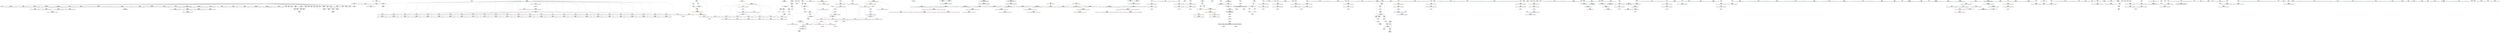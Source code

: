 digraph "SVFG" {
	label="SVFG";

	Node0x559a21018100 [shape=record,color=grey,label="{NodeID: 0\nNullPtr}"];
	Node0x559a21018100 -> Node0x559a2127ce80[style=solid];
	Node0x559a21018100 -> Node0x559a2127cf40[style=solid];
	Node0x559a21018100 -> Node0x559a2127d010[style=solid];
	Node0x559a21018100 -> Node0x559a2127d0e0[style=solid];
	Node0x559a21018100 -> Node0x559a2127d1b0[style=solid];
	Node0x559a21018100 -> Node0x559a2127d280[style=solid];
	Node0x559a21018100 -> Node0x559a2127d350[style=solid];
	Node0x559a21018100 -> Node0x559a2127d420[style=solid];
	Node0x559a21018100 -> Node0x559a2127d4f0[style=solid];
	Node0x559a21018100 -> Node0x559a2127d5c0[style=solid];
	Node0x559a21018100 -> Node0x559a2127d690[style=solid];
	Node0x559a21018100 -> Node0x559a2127d760[style=solid];
	Node0x559a21018100 -> Node0x559a2127d830[style=solid];
	Node0x559a21018100 -> Node0x559a2127d900[style=solid];
	Node0x559a21018100 -> Node0x559a2127d9d0[style=solid];
	Node0x559a21018100 -> Node0x559a2127daa0[style=solid];
	Node0x559a21018100 -> Node0x559a2127db70[style=solid];
	Node0x559a21018100 -> Node0x559a2127dc40[style=solid];
	Node0x559a21018100 -> Node0x559a2127dd10[style=solid];
	Node0x559a21018100 -> Node0x559a2127dde0[style=solid];
	Node0x559a21018100 -> Node0x559a2127deb0[style=solid];
	Node0x559a21018100 -> Node0x559a2127df80[style=solid];
	Node0x559a21018100 -> Node0x559a2127e050[style=solid];
	Node0x559a21018100 -> Node0x559a2127e120[style=solid];
	Node0x559a21018100 -> Node0x559a2127e1f0[style=solid];
	Node0x559a21018100 -> Node0x559a2127e2c0[style=solid];
	Node0x559a21018100 -> Node0x559a2127e390[style=solid];
	Node0x559a21018100 -> Node0x559a2127e460[style=solid];
	Node0x559a21018100 -> Node0x559a2127e530[style=solid];
	Node0x559a21018100 -> Node0x559a2127e600[style=solid];
	Node0x559a21018100 -> Node0x559a2127e6d0[style=solid];
	Node0x559a21018100 -> Node0x559a2127e7a0[style=solid];
	Node0x559a21018100 -> Node0x559a2127e870[style=solid];
	Node0x559a21018100 -> Node0x559a2128a860[style=solid];
	Node0x559a212f7090 [shape=record,color=black,label="{NodeID: 941\n639 = PHI()\n}"];
	Node0x559a21287580 [shape=record,color=red,label="{NodeID: 277\n430\<--382\n\<--i\n_Z5solveNSt7__cxx1112basic_stringIcSt11char_traitsIcESaIcEEES4_\n}"];
	Node0x559a21287580 -> Node0x559a2127ff80[style=solid];
	Node0x559a212780d0 [shape=record,color=green,label="{NodeID: 111\n830\<--831\nmemcmp\<--memcmp_field_insensitive\n}"];
	Node0x559a212f1830 [shape=record,color=black,label="{NodeID: 886\n78 = PHI()\n1st arg _Z6powmodxx }"];
	Node0x559a212f1830 -> Node0x559a2128aa30[style=solid];
	Node0x559a212a3b70 [shape=record,color=grey,label="{NodeID: 720\n353 = cmp(348, 352, )\n}"];
	Node0x559a21281300 [shape=record,color=blue,label="{NodeID: 388\n17\<--690\n__\<--inc\nmain\n}"];
	Node0x559a21281300 -> Node0x559a212be1d0[style=dashed];
	Node0x559a2127c6c0 [shape=record,color=purple,label="{NodeID: 222\n850\<--47\nllvm.global_ctors_0\<--llvm.global_ctors\nGlob }"];
	Node0x559a2127c6c0 -> Node0x559a2128a660[style=solid];
	Node0x559a21278ab0 [shape=record,color=green,label="{NodeID: 56\n164\<--165\n__cxx_global_var_init.5\<--__cxx_global_var_init.5_field_insensitive\n}"];
	Node0x559a2128a360 [shape=record,color=blue,label="{NodeID: 333\n31\<--32\nret\<--\nGlob }"];
	Node0x559a2128a360 -> Node0x559a212be6d0[style=dashed];
	Node0x559a2127fb70 [shape=record,color=black,label="{NodeID: 167\n413\<--412\nconv\<--\n_Z5solveNSt7__cxx1112basic_stringIcSt11char_traitsIcESaIcEEES4_\n}"];
	Node0x559a21018190 [shape=record,color=green,label="{NodeID: 1\n7\<--1\n__dso_handle\<--dummyObj\nGlob }"];
	Node0x559a21287650 [shape=record,color=red,label="{NodeID: 278\n448\<--382\n\<--i\n_Z5solveNSt7__cxx1112basic_stringIcSt11char_traitsIcESaIcEEES4_\n}"];
	Node0x559a21287650 -> Node0x559a21280050[style=solid];
	Node0x559a212781d0 [shape=record,color=green,label="{NodeID: 112\n49\<--842\n_GLOBAL__sub_I_apiapiapiad_1_1.cpp\<--_GLOBAL__sub_I_apiapiapiad_1_1.cpp_field_insensitive\n}"];
	Node0x559a212781d0 -> Node0x559a2128a760[style=solid];
	Node0x559a212f1900 [shape=record,color=black,label="{NodeID: 887\n302 = PHI(25, 173, )\n0th arg _ZSt4swapIcSt11char_traitsIcESaIcEEvRNSt7__cxx1112basic_stringIT_T0_T1_EES9_ }"];
	Node0x559a212f1900 -> Node0x559a2128b660[style=solid];
	Node0x559a212a3cf0 [shape=record,color=grey,label="{NodeID: 721\n490 = cmp(489, 491, )\n}"];
	Node0x559a212813d0 [shape=record,color=blue,label="{NodeID: 389\n31\<--697\nret\<--\nmain\n|{<s0>86}}"];
	Node0x559a212813d0:s0 -> Node0x559a212c40d0[style=dashed,color=red];
	Node0x559a2127c7c0 [shape=record,color=purple,label="{NodeID: 223\n851\<--47\nllvm.global_ctors_1\<--llvm.global_ctors\nGlob }"];
	Node0x559a2127c7c0 -> Node0x559a2128a760[style=solid];
	Node0x559a21278bb0 [shape=record,color=green,label="{NodeID: 57\n170\<--171\n_Z3updNSt7__cxx1112basic_stringIcSt11char_traitsIcESaIcEEES4_\<--_Z3updNSt7__cxx1112basic_stringIcSt11char_traitsIcESaIcEEES4__field_insensitive\n}"];
	Node0x559a2128a460 [shape=record,color=blue,label="{NodeID: 334\n34\<--15\nn\<--\nGlob }"];
	Node0x559a2128a460 -> Node0x559a212bebd0[style=dashed];
	Node0x559a2127fc40 [shape=record,color=black,label="{NodeID: 168\n416\<--415\nconv3\<--\n_Z5solveNSt7__cxx1112basic_stringIcSt11char_traitsIcESaIcEEES4_\n}"];
	Node0x559a2127fc40 -> Node0x559a212a2670[style=solid];
	Node0x559a2125eb50 [shape=record,color=green,label="{NodeID: 2\n8\<--1\n.str\<--dummyObj\nGlob }"];
	Node0x559a21287720 [shape=record,color=red,label="{NodeID: 279\n455\<--382\n\<--i\n_Z5solveNSt7__cxx1112basic_stringIcSt11char_traitsIcESaIcEEES4_\n}"];
	Node0x559a21287720 -> Node0x559a212801f0[style=solid];
	Node0x559a2127ce80 [shape=record,color=black,label="{NodeID: 113\n2\<--3\ndummyVal\<--dummyVal\n}"];
	Node0x559a212f1a50 [shape=record,color=black,label="{NodeID: 888\n303 = PHI(28, 174, )\n1st arg _ZSt4swapIcSt11char_traitsIcESaIcEEvRNSt7__cxx1112basic_stringIT_T0_T1_EES9_ }"];
	Node0x559a212f1a50 -> Node0x559a2128b730[style=solid];
	Node0x559a212a3e70 [shape=record,color=grey,label="{NodeID: 722\n561 = cmp(560, 197, )\n}"];
	Node0x559a212814a0 [shape=record,color=blue,label="{NodeID: 390\n36\<--37\nrev\<--\nmain\n|{|<s1>86}}"];
	Node0x559a212814a0 -> Node0x559a21281570[style=dashed];
	Node0x559a212814a0:s1 -> Node0x559a21290be0[style=dashed,color=red];
	Node0x559a2127c8c0 [shape=record,color=purple,label="{NodeID: 224\n852\<--47\nllvm.global_ctors_2\<--llvm.global_ctors\nGlob }"];
	Node0x559a2127c8c0 -> Node0x559a2128a860[style=solid];
	Node0x559a21278cb0 [shape=record,color=green,label="{NodeID: 58\n175\<--176\nx1\<--x1_field_insensitive\n_Z3updNSt7__cxx1112basic_stringIcSt11char_traitsIcESaIcEEES4_\n}"];
	Node0x559a21278cb0 -> Node0x559a21285ab0[style=solid];
	Node0x559a21278cb0 -> Node0x559a21285b80[style=solid];
	Node0x559a21278cb0 -> Node0x559a21285c50[style=solid];
	Node0x559a21278cb0 -> Node0x559a21285d20[style=solid];
	Node0x559a21278cb0 -> Node0x559a2128af10[style=solid];
	Node0x559a21278cb0 -> Node0x559a2128b250[style=solid];
	Node0x559a2128a560 [shape=record,color=blue,label="{NodeID: 335\n36\<--37\nrev\<--\nGlob }"];
	Node0x559a2128a560 -> Node0x559a212bf0d0[style=dashed];
	Node0x559a2127fd10 [shape=record,color=black,label="{NodeID: 169\n420\<--419\nconv5\<--\n_Z5solveNSt7__cxx1112basic_stringIcSt11char_traitsIcESaIcEEES4_\n}"];
	Node0x559a2125ebe0 [shape=record,color=green,label="{NodeID: 3\n10\<--1\n.str.1\<--dummyObj\nGlob }"];
	Node0x559a212877f0 [shape=record,color=red,label="{NodeID: 280\n465\<--382\n\<--i\n_Z5solveNSt7__cxx1112basic_stringIcSt11char_traitsIcESaIcEEES4_\n}"];
	Node0x559a212877f0 -> Node0x559a21280390[style=solid];
	Node0x559a2127cf40 [shape=record,color=black,label="{NodeID: 114\n332\<--3\n\<--dummyVal\n_ZStltIcSt11char_traitsIcESaIcEEbRKNSt7__cxx1112basic_stringIT_T0_T1_EESA_\n}"];
	Node0x559a212f3af0 [shape=record,color=black,label="{NodeID: 889\n363 = PHI(806, )\n}"];
	Node0x559a212f3af0 -> Node0x559a212a3570[style=solid];
	Node0x559a212a3ff0 [shape=record,color=grey,label="{NodeID: 723\n330 = cmp(327, 15, )\n}"];
	Node0x559a212a3ff0 -> Node0x559a2127f9d0[style=solid];
	Node0x559a21281570 [shape=record,color=blue,label="{NodeID: 391\n36\<--411\nrev\<--\nmain\n|{|<s1>91}}"];
	Node0x559a21281570 -> Node0x559a212bf0d0[style=dashed];
	Node0x559a21281570:s1 -> Node0x559a21290be0[style=dashed,color=red];
	Node0x559a2127c9c0 [shape=record,color=red,label="{NodeID: 225\n679\<--14\n\<--_\nmain\n}"];
	Node0x559a2127c9c0 -> Node0x559a212a2df0[style=solid];
	Node0x559a21278d80 [shape=record,color=green,label="{NodeID: 59\n177\<--178\nx2\<--x2_field_insensitive\n_Z3updNSt7__cxx1112basic_stringIcSt11char_traitsIcESaIcEEES4_\n}"];
	Node0x559a21278d80 -> Node0x559a21285df0[style=solid];
	Node0x559a21278d80 -> Node0x559a21285ec0[style=solid];
	Node0x559a21278d80 -> Node0x559a21285f90[style=solid];
	Node0x559a21278d80 -> Node0x559a21286060[style=solid];
	Node0x559a21278d80 -> Node0x559a2128afe0[style=solid];
	Node0x559a21278d80 -> Node0x559a2128b3f0[style=solid];
	Node0x559a2128a660 [shape=record,color=blue,label="{NodeID: 336\n850\<--48\nllvm.global_ctors_0\<--\nGlob }"];
	Node0x559a2127fde0 [shape=record,color=black,label="{NodeID: 170\n423\<--422\nconv8\<--\n_Z5solveNSt7__cxx1112basic_stringIcSt11char_traitsIcESaIcEEES4_\n}"];
	Node0x559a2127fde0 -> Node0x559a212a27f0[style=solid];
	Node0x559a2125ec70 [shape=record,color=green,label="{NodeID: 4\n12\<--1\n__PRETTY_FUNCTION__._Z6powmodxx\<--dummyObj\nGlob }"];
	Node0x559a212878c0 [shape=record,color=red,label="{NodeID: 281\n472\<--382\n\<--i\n_Z5solveNSt7__cxx1112basic_stringIcSt11char_traitsIcESaIcEEES4_\n}"];
	Node0x559a212878c0 -> Node0x559a21280600[style=solid];
	Node0x559a2127d010 [shape=record,color=black,label="{NodeID: 115\n333\<--3\n\<--dummyVal\n_ZStltIcSt11char_traitsIcESaIcEEbRKNSt7__cxx1112basic_stringIT_T0_T1_EESA_\n|{<s0>29}}"];
	Node0x559a2127d010:s0 -> Node0x559a212f1040[style=solid,color=red];
	Node0x559a212f3d20 [shape=record,color=black,label="{NodeID: 890\n256 = PHI()\n}"];
	Node0x559a212a4170 [shape=record,color=grey,label="{NodeID: 724\n593 = cmp(592, 197, )\n}"];
	Node0x559a21281640 [shape=record,color=blue,label="{NodeID: 392\n14\<--725\n_\<--dec\nmain\n}"];
	Node0x559a21281640 -> Node0x559a212bdcd0[style=dashed];
	Node0x559a2127ca90 [shape=record,color=red,label="{NodeID: 226\n724\<--14\n\<--_\nmain\n}"];
	Node0x559a2127ca90 -> Node0x559a212a1d70[style=solid];
	Node0x559a21278e50 [shape=record,color=green,label="{NodeID: 60\n179\<--180\ni\<--i_field_insensitive\n_Z3updNSt7__cxx1112basic_stringIcSt11char_traitsIcESaIcEEES4_\n}"];
	Node0x559a21278e50 -> Node0x559a21286130[style=solid];
	Node0x559a21278e50 -> Node0x559a21286200[style=solid];
	Node0x559a21278e50 -> Node0x559a212862d0[style=solid];
	Node0x559a21278e50 -> Node0x559a212863a0[style=solid];
	Node0x559a21278e50 -> Node0x559a21286470[style=solid];
	Node0x559a21278e50 -> Node0x559a21286540[style=solid];
	Node0x559a21278e50 -> Node0x559a21286610[style=solid];
	Node0x559a21278e50 -> Node0x559a212866e0[style=solid];
	Node0x559a21278e50 -> Node0x559a2128b0b0[style=solid];
	Node0x559a21278e50 -> Node0x559a2128b4c0[style=solid];
	Node0x559a2128a760 [shape=record,color=blue,label="{NodeID: 337\n851\<--49\nllvm.global_ctors_1\<--_GLOBAL__sub_I_apiapiapiad_1_1.cpp\nGlob }"];
	Node0x559a2127feb0 [shape=record,color=black,label="{NodeID: 171\n427\<--426\nconv10\<--\n_Z5solveNSt7__cxx1112basic_stringIcSt11char_traitsIcESaIcEEES4_\n}"];
	Node0x559a2125ed00 [shape=record,color=green,label="{NodeID: 5\n15\<--1\n\<--dummyObj\nCan only get source location for instruction, argument, global var or function.}"];
	Node0x559a20f41490 [shape=record,color=yellow,style=double,label="{NodeID: 780\n37V_1 = ENCHI(MR_37V_0)\npts\{389 \}\nFun[_Z5solveNSt7__cxx1112basic_stringIcSt11char_traitsIcESaIcEEES4_]}"];
	Node0x559a20f41490 -> Node0x559a2128be80[style=dashed];
	Node0x559a20f41490 -> Node0x559a2128c020[style=dashed];
	Node0x559a20f41490 -> Node0x559a2128c5d0[style=dashed];
	Node0x559a20f41490 -> Node0x559a2128c770[style=dashed];
	Node0x559a21287990 [shape=record,color=red,label="{NodeID: 282\n478\<--382\n\<--i\n_Z5solveNSt7__cxx1112basic_stringIcSt11char_traitsIcESaIcEEES4_\n}"];
	Node0x559a21287990 -> Node0x559a212806d0[style=solid];
	Node0x559a2127d0e0 [shape=record,color=black,label="{NodeID: 116\n373\<--3\n\<--dummyVal\n_ZSteqIcEN9__gnu_cxx11__enable_ifIXsr9__is_charIT_EE7__valueEbE6__typeERKNSt7__cxx1112basic_stringIS2_St11char_traitsIS2_ESaIS2_EEESC_\n}"];
	Node0x559a212f3df0 [shape=record,color=black,label="{NodeID: 891\n259 = PHI()\n}"];
	Node0x559a212a42f0 [shape=record,color=grey,label="{NodeID: 725\n518 = cmp(512, 517, )\n}"];
	Node0x559a21281710 [shape=record,color=blue,label="{NodeID: 393\n665\<--730\nexn.slot\<--\nmain\n}"];
	Node0x559a21281710 -> Node0x559a21289bb0[style=dashed];
	Node0x559a2127cb60 [shape=record,color=red,label="{NodeID: 227\n689\<--17\n\<--__\nmain\n}"];
	Node0x559a2127cb60 -> Node0x559a212a1470[style=solid];
	Node0x559a21278f20 [shape=record,color=green,label="{NodeID: 61\n192\<--193\n_ZNSt7__cxx1112basic_stringIcSt11char_traitsIcESaIcEEixEm\<--_ZNSt7__cxx1112basic_stringIcSt11char_traitsIcESaIcEEixEm_field_insensitive\n}"];
	Node0x559a2128a860 [shape=record,color=blue, style = dotted,label="{NodeID: 338\n852\<--3\nllvm.global_ctors_2\<--dummyVal\nGlob }"];
	Node0x559a2127ff80 [shape=record,color=black,label="{NodeID: 172\n431\<--430\nconv13\<--\n_Z5solveNSt7__cxx1112basic_stringIcSt11char_traitsIcESaIcEEES4_\n}"];
	Node0x559a2125ff50 [shape=record,color=green,label="{NodeID: 6\n32\<--1\n\<--dummyObj\nCan only get source location for instruction, argument, global var or function.}"];
	Node0x559a21290780 [shape=record,color=yellow,style=double,label="{NodeID: 781\n39V_1 = ENCHI(MR_39V_0)\npts\{391 \}\nFun[_Z5solveNSt7__cxx1112basic_stringIcSt11char_traitsIcESaIcEEES4_]}"];
	Node0x559a21290780 -> Node0x559a2128bf50[style=dashed];
	Node0x559a21290780 -> Node0x559a2128c0f0[style=dashed];
	Node0x559a21290780 -> Node0x559a2128c6a0[style=dashed];
	Node0x559a21290780 -> Node0x559a2128c840[style=dashed];
	Node0x559a21287a60 [shape=record,color=red,label="{NodeID: 283\n485\<--382\n\<--i\n_Z5solveNSt7__cxx1112basic_stringIcSt11char_traitsIcESaIcEEES4_\n}"];
	Node0x559a21287a60 -> Node0x559a21280870[style=solid];
	Node0x559a2127d1b0 [shape=record,color=black,label="{NodeID: 117\n374\<--3\n\<--dummyVal\n_ZSteqIcEN9__gnu_cxx11__enable_ifIXsr9__is_charIT_EE7__valueEbE6__typeERKNSt7__cxx1112basic_stringIS2_St11char_traitsIS2_ESaIS2_EEESC_\n|{<s0>36}}"];
	Node0x559a2127d1b0:s0 -> Node0x559a212f1040[style=solid,color=red];
	Node0x559a212f3ec0 [shape=record,color=black,label="{NodeID: 892\n59 = PHI()\n}"];
	Node0x559a212a4470 [shape=record,color=grey,label="{NodeID: 726\n577 = cmp(576, 197, )\n}"];
	Node0x559a212817e0 [shape=record,color=blue,label="{NodeID: 394\n667\<--732\nehselector.slot\<--\nmain\n}"];
	Node0x559a212817e0 -> Node0x559a21289c80[style=dashed];
	Node0x559a2127cc30 [shape=record,color=red,label="{NodeID: 228\n249\<--31\n\<--ret\n_Z3updNSt7__cxx1112basic_stringIcSt11char_traitsIcESaIcEEES4_\n}"];
	Node0x559a2127cc30 -> Node0x559a212a21f0[style=solid];
	Node0x559a21279020 [shape=record,color=green,label="{NodeID: 62\n257\<--258\n_ZNSt7__cxx1112basic_stringIcSt11char_traitsIcESaIcEEaSERKS4_\<--_ZNSt7__cxx1112basic_stringIcSt11char_traitsIcESaIcEEaSERKS4__field_insensitive\n}"];
	Node0x559a2128a960 [shape=record,color=blue,label="{NodeID: 339\n79\<--77\na.addr\<--a\n_Z6powmodxx\n}"];
	Node0x559a2128a960 -> Node0x559a21285290[style=dashed];
	Node0x559a2128a960 -> Node0x559a2128abd0[style=dashed];
	Node0x559a21280050 [shape=record,color=black,label="{NodeID: 173\n449\<--448\nconv16\<--\n_Z5solveNSt7__cxx1112basic_stringIcSt11char_traitsIcESaIcEEES4_\n}"];
	Node0x559a2125ffe0 [shape=record,color=green,label="{NodeID: 7\n37\<--1\n\<--dummyObj\nCan only get source location for instruction, argument, global var or function.}"];
	Node0x559a21287b30 [shape=record,color=red,label="{NodeID: 284\n495\<--382\n\<--i\n_Z5solveNSt7__cxx1112basic_stringIcSt11char_traitsIcESaIcEEES4_\n}"];
	Node0x559a21287b30 -> Node0x559a21280a10[style=solid];
	Node0x559a2127d280 [shape=record,color=black,label="{NodeID: 118\n436\<--3\n\<--dummyVal\n_Z5solveNSt7__cxx1112basic_stringIcSt11char_traitsIcESaIcEEES4_\n}"];
	Node0x559a212f3f90 [shape=record,color=black,label="{NodeID: 893\n497 = PHI()\n}"];
	Node0x559a212f3f90 -> Node0x559a212891f0[style=solid];
	Node0x559a212818b0 [shape=record,color=blue,label="{NodeID: 395\n665\<--736\nexn.slot\<--\nmain\n}"];
	Node0x559a212818b0 -> Node0x559a21289bb0[style=dashed];
	Node0x559a2127cd00 [shape=record,color=red,label="{NodeID: 229\n271\<--31\n\<--ret\n_Z3updNSt7__cxx1112basic_stringIcSt11char_traitsIcESaIcEEES4_\n}"];
	Node0x559a2127cd00 -> Node0x559a212a3870[style=solid];
	Node0x559a21279120 [shape=record,color=green,label="{NodeID: 63\n264\<--265\n_ZSt4swapIcSt11char_traitsIcESaIcEEvRNSt7__cxx1112basic_stringIT_T0_T1_EES9_\<--_ZSt4swapIcSt11char_traitsIcESaIcEEvRNSt7__cxx1112basic_stringIT_T0_T1_EES9__field_insensitive\n}"];
	Node0x559a2128aa30 [shape=record,color=blue,label="{NodeID: 340\n81\<--78\nb.addr\<--b\n_Z6powmodxx\n}"];
	Node0x559a2128aa30 -> Node0x559a212855d0[style=dashed];
	Node0x559a2128aa30 -> Node0x559a212ba7c0[style=dashed];
	Node0x559a21280120 [shape=record,color=black,label="{NodeID: 174\n452\<--451\nconv19\<--\n_Z5solveNSt7__cxx1112basic_stringIcSt11char_traitsIcESaIcEEES4_\n}"];
	Node0x559a21280120 -> Node0x559a212a2f70[style=solid];
	Node0x559a21260070 [shape=record,color=green,label="{NodeID: 8\n39\<--1\n.str.6\<--dummyObj\nGlob }"];
	Node0x559a21287c00 [shape=record,color=red,label="{NodeID: 285\n502\<--382\n\<--i\n_Z5solveNSt7__cxx1112basic_stringIcSt11char_traitsIcESaIcEEES4_\n}"];
	Node0x559a21287c00 -> Node0x559a21280c80[style=solid];
	Node0x559a2127d350 [shape=record,color=black,label="{NodeID: 119\n437\<--3\n\<--dummyVal\n_Z5solveNSt7__cxx1112basic_stringIcSt11char_traitsIcESaIcEEES4_\n}"];
	Node0x559a2127d350 -> Node0x559a2128be80[style=solid];
	Node0x559a212f4090 [shape=record,color=black,label="{NodeID: 894\n504 = PHI()\n}"];
	Node0x559a212f4090 -> Node0x559a2128c430[style=solid];
	Node0x559a21281980 [shape=record,color=blue,label="{NodeID: 396\n667\<--738\nehselector.slot\<--\nmain\n}"];
	Node0x559a21281980 -> Node0x559a21289c80[style=dashed];
	Node0x559a2127cdd0 [shape=record,color=red,label="{NodeID: 230\n186\<--34\n\<--n\n_Z3updNSt7__cxx1112basic_stringIcSt11char_traitsIcESaIcEEES4_\n}"];
	Node0x559a2127cdd0 -> Node0x559a212a2970[style=solid];
	Node0x559a21279220 [shape=record,color=green,label="{NodeID: 64\n280\<--281\n_ZStltIcSt11char_traitsIcESaIcEEbRKNSt7__cxx1112basic_stringIT_T0_T1_EESA_\<--_ZStltIcSt11char_traitsIcESaIcEEbRKNSt7__cxx1112basic_stringIT_T0_T1_EESA__field_insensitive\n}"];
	Node0x559a2128ab00 [shape=record,color=blue,label="{NodeID: 341\n83\<--88\nres\<--\n_Z6powmodxx\n}"];
	Node0x559a2128ab00 -> Node0x559a212ba8b0[style=dashed];
	Node0x559a212801f0 [shape=record,color=black,label="{NodeID: 175\n456\<--455\nconv22\<--\n_Z5solveNSt7__cxx1112basic_stringIcSt11char_traitsIcESaIcEEES4_\n}"];
	Node0x559a21260100 [shape=record,color=green,label="{NodeID: 9\n41\<--1\n_ZSt3cin\<--dummyObj\nGlob }"];
	Node0x559a21287cd0 [shape=record,color=red,label="{NodeID: 286\n508\<--382\n\<--i\n_Z5solveNSt7__cxx1112basic_stringIcSt11char_traitsIcESaIcEEES4_\n}"];
	Node0x559a21287cd0 -> Node0x559a21280d50[style=solid];
	Node0x559a2127d420 [shape=record,color=black,label="{NodeID: 120\n439\<--3\n\<--dummyVal\n_Z5solveNSt7__cxx1112basic_stringIcSt11char_traitsIcESaIcEEES4_\n}"];
	Node0x559a2127d420 -> Node0x559a2128bf50[style=solid];
	Node0x559a212f4190 [shape=record,color=black,label="{NodeID: 895\n510 = PHI()\n}"];
	Node0x559a212f4190 -> Node0x559a212892c0[style=solid];
	Node0x559a21281a50 [shape=record,color=blue,label="{NodeID: 397\n665\<--745\nexn.slot\<--\nmain\n}"];
	Node0x559a21281a50 -> Node0x559a21289bb0[style=dashed];
	Node0x559a21285020 [shape=record,color=red,label="{NodeID: 231\n403\<--34\n\<--n\n_Z5solveNSt7__cxx1112basic_stringIcSt11char_traitsIcESaIcEEES4_\n}"];
	Node0x559a21285020 -> Node0x559a212a2370[style=solid];
	Node0x559a21279320 [shape=record,color=green,label="{NodeID: 65\n284\<--285\n_ZSteqIcEN9__gnu_cxx11__enable_ifIXsr9__is_charIT_EE7__valueEbE6__typeERKNSt7__cxx1112basic_stringIS2_St11char_traitsIS2_ESaIS2_EEESC_\<--_ZSteqIcEN9__gnu_cxx11__enable_ifIXsr9__is_charIT_EE7__valueEbE6__typeERKNSt7__cxx1112basic_stringIS2_St11char_traitsIS2_ESaIS2_EEESC__field_insensitive\n}"];
	Node0x559a2128abd0 [shape=record,color=blue,label="{NodeID: 342\n79\<--90\na.addr\<--rem\n_Z6powmodxx\n}"];
	Node0x559a2128abd0 -> Node0x559a212ba6d0[style=dashed];
	Node0x559a212802c0 [shape=record,color=black,label="{NodeID: 176\n459\<--458\nconv25\<--\n_Z5solveNSt7__cxx1112basic_stringIcSt11char_traitsIcESaIcEEES4_\n}"];
	Node0x559a212802c0 -> Node0x559a212a30f0[style=solid];
	Node0x559a21260190 [shape=record,color=green,label="{NodeID: 10\n42\<--1\n.str.7\<--dummyObj\nGlob }"];
	Node0x559a21290b00 [shape=record,color=yellow,style=double,label="{NodeID: 785\n10V_1 = ENCHI(MR_10V_0)\npts\{35 \}\nFun[_Z5solveNSt7__cxx1112basic_stringIcSt11char_traitsIcESaIcEEES4_]|{|<s1>55}}"];
	Node0x559a21290b00 -> Node0x559a21285020[style=dashed];
	Node0x559a21290b00:s1 -> Node0x559a212d0300[style=dashed,color=red];
	Node0x559a21287da0 [shape=record,color=red,label="{NodeID: 287\n513\<--382\n\<--i\n_Z5solveNSt7__cxx1112basic_stringIcSt11char_traitsIcESaIcEEES4_\n}"];
	Node0x559a21287da0 -> Node0x559a21280ef0[style=solid];
	Node0x559a2127d4f0 [shape=record,color=black,label="{NodeID: 121\n442\<--3\n\<--dummyVal\n_Z5solveNSt7__cxx1112basic_stringIcSt11char_traitsIcESaIcEEES4_\n}"];
	Node0x559a212f4290 [shape=record,color=black,label="{NodeID: 896\n515 = PHI()\n}"];
	Node0x559a212f4290 -> Node0x559a21289390[style=solid];
	Node0x559a21281b20 [shape=record,color=blue,label="{NodeID: 398\n667\<--747\nehselector.slot\<--\nmain\n}"];
	Node0x559a21281b20 -> Node0x559a21289c80[style=dashed];
	Node0x559a212850f0 [shape=record,color=red,label="{NodeID: 232\n260\<--36\n\<--rev\n_Z3updNSt7__cxx1112basic_stringIcSt11char_traitsIcESaIcEEES4_\n}"];
	Node0x559a212850f0 -> Node0x559a2127f830[style=solid];
	Node0x559a21279420 [shape=record,color=green,label="{NodeID: 66\n304\<--305\n__lhs.addr\<--__lhs.addr_field_insensitive\n_ZSt4swapIcSt11char_traitsIcESaIcEEvRNSt7__cxx1112basic_stringIT_T0_T1_EES9_\n}"];
	Node0x559a21279420 -> Node0x559a21286af0[style=solid];
	Node0x559a21279420 -> Node0x559a2128b660[style=solid];
	Node0x559a2128aca0 [shape=record,color=blue,label="{NodeID: 343\n83\<--117\nres\<--rem2\n_Z6powmodxx\n}"];
	Node0x559a2128aca0 -> Node0x559a212ba8b0[style=dashed];
	Node0x559a21280390 [shape=record,color=black,label="{NodeID: 177\n466\<--465\nconv29\<--\n_Z5solveNSt7__cxx1112basic_stringIcSt11char_traitsIcESaIcEEES4_\n}"];
	Node0x559a21260250 [shape=record,color=green,label="{NodeID: 11\n44\<--1\n_ZSt4cout\<--dummyObj\nGlob }"];
	Node0x559a21290be0 [shape=record,color=yellow,style=double,label="{NodeID: 786\n12V_1 = ENCHI(MR_12V_0)\npts\{38 \}\nFun[_Z5solveNSt7__cxx1112basic_stringIcSt11char_traitsIcESaIcEEES4_]|{<s0>55}}"];
	Node0x559a21290be0:s0 -> Node0x559a212d03b0[style=dashed,color=red];
	Node0x559a21287e70 [shape=record,color=red,label="{NodeID: 288\n549\<--382\n\<--i\n_Z5solveNSt7__cxx1112basic_stringIcSt11char_traitsIcESaIcEEES4_\n}"];
	Node0x559a21287e70 -> Node0x559a2127b000[style=solid];
	Node0x559a2127d5c0 [shape=record,color=black,label="{NodeID: 122\n443\<--3\n\<--dummyVal\n_Z5solveNSt7__cxx1112basic_stringIcSt11char_traitsIcESaIcEEES4_\n}"];
	Node0x559a2127d5c0 -> Node0x559a2128c020[style=solid];
	Node0x559a212f4390 [shape=record,color=black,label="{NodeID: 897\n143 = PHI()\n}"];
	Node0x559a21281bf0 [shape=record,color=blue,label="{NodeID: 399\n665\<--751\nexn.slot\<--\nmain\n}"];
	Node0x559a21281bf0 -> Node0x559a21289bb0[style=dashed];
	Node0x559a212851c0 [shape=record,color=red,label="{NodeID: 233\n274\<--36\n\<--rev\n_Z3updNSt7__cxx1112basic_stringIcSt11char_traitsIcESaIcEEES4_\n}"];
	Node0x559a212851c0 -> Node0x559a2127f900[style=solid];
	Node0x559a212794f0 [shape=record,color=green,label="{NodeID: 67\n306\<--307\n__rhs.addr\<--__rhs.addr_field_insensitive\n_ZSt4swapIcSt11char_traitsIcESaIcEEvRNSt7__cxx1112basic_stringIT_T0_T1_EES9_\n}"];
	Node0x559a212794f0 -> Node0x559a21286bc0[style=solid];
	Node0x559a212794f0 -> Node0x559a2128b730[style=solid];
	Node0x559a2128ad70 [shape=record,color=blue,label="{NodeID: 344\n79\<--123\na.addr\<--rem4\n_Z6powmodxx\n}"];
	Node0x559a2128ad70 -> Node0x559a212ba6d0[style=dashed];
	Node0x559a21280460 [shape=record,color=black,label="{NodeID: 178\n469\<--468\nconv32\<--\n_Z5solveNSt7__cxx1112basic_stringIcSt11char_traitsIcESaIcEEES4_\n}"];
	Node0x559a21280460 -> Node0x559a212a12f0[style=solid];
	Node0x559a212609c0 [shape=record,color=green,label="{NodeID: 12\n45\<--1\n.str.8\<--dummyObj\nGlob }"];
	Node0x559a21287f40 [shape=record,color=red,label="{NodeID: 289\n556\<--382\n\<--i\n_Z5solveNSt7__cxx1112basic_stringIcSt11char_traitsIcESaIcEEES4_\n}"];
	Node0x559a21287f40 -> Node0x559a2127b1a0[style=solid];
	Node0x559a2127d690 [shape=record,color=black,label="{NodeID: 123\n445\<--3\n\<--dummyVal\n_Z5solveNSt7__cxx1112basic_stringIcSt11char_traitsIcESaIcEEES4_\n}"];
	Node0x559a2127d690 -> Node0x559a2128c0f0[style=solid];
	Node0x559a212f4460 [shape=record,color=black,label="{NodeID: 898\n156 = PHI()\n}"];
	Node0x559a21281cc0 [shape=record,color=blue,label="{NodeID: 400\n667\<--753\nehselector.slot\<--\nmain\n}"];
	Node0x559a21281cc0 -> Node0x559a21289c80[style=dashed];
	Node0x559a21285290 [shape=record,color=red,label="{NodeID: 234\n89\<--79\n\<--a.addr\n_Z6powmodxx\n}"];
	Node0x559a21285290 -> Node0x559a212a0cf0[style=solid];
	Node0x559a212795c0 [shape=record,color=green,label="{NodeID: 68\n313\<--314\n_ZNSt7__cxx1112basic_stringIcSt11char_traitsIcESaIcEE4swapERS4_\<--_ZNSt7__cxx1112basic_stringIcSt11char_traitsIcESaIcEE4swapERS4__field_insensitive\n}"];
	Node0x559a21284a50 [shape=record,color=black,label="{NodeID: 677\n370 = PHI(371, 367, )\n}"];
	Node0x559a21284a50 -> Node0x559a2127faa0[style=solid];
	Node0x559a2128ae40 [shape=record,color=blue,label="{NodeID: 345\n81\<--127\nb.addr\<--shr\n_Z6powmodxx\n}"];
	Node0x559a2128ae40 -> Node0x559a212ba7c0[style=dashed];
	Node0x559a21280530 [shape=record,color=black,label="{NodeID: 179\n471\<--470\nconv33\<--add\n_Z5solveNSt7__cxx1112basic_stringIcSt11char_traitsIcESaIcEEES4_\n}"];
	Node0x559a21280530 -> Node0x559a2128c290[style=solid];
	Node0x559a21260a50 [shape=record,color=green,label="{NodeID: 13\n48\<--1\n\<--dummyObj\nCan only get source location for instruction, argument, global var or function.}"];
	Node0x559a212d0300 [shape=record,color=yellow,style=double,label="{NodeID: 788\n10V_1 = ENCHI(MR_10V_0)\npts\{35 \}\nFun[_Z3updNSt7__cxx1112basic_stringIcSt11char_traitsIcESaIcEEES4_]}"];
	Node0x559a212d0300 -> Node0x559a2127cdd0[style=dashed];
	Node0x559a21288010 [shape=record,color=red,label="{NodeID: 290\n563\<--382\n\<--i\n_Z5solveNSt7__cxx1112basic_stringIcSt11char_traitsIcESaIcEEES4_\n}"];
	Node0x559a21288010 -> Node0x559a2127b340[style=solid];
	Node0x559a2127d760 [shape=record,color=black,label="{NodeID: 124\n534\<--3\n\<--dummyVal\n_Z5solveNSt7__cxx1112basic_stringIcSt11char_traitsIcESaIcEEES4_\n}"];
	Node0x559a212f4530 [shape=record,color=black,label="{NodeID: 899\n162 = PHI()\n}"];
	Node0x559a21281d90 [shape=record,color=blue,label="{NodeID: 401\n812\<--807\n__s1.addr\<--__s1\n_ZNSt11char_traitsIcE7compareEPKcS2_m\n}"];
	Node0x559a21281d90 -> Node0x559a21289e20[style=dashed];
	Node0x559a21285360 [shape=record,color=red,label="{NodeID: 235\n115\<--79\n\<--a.addr\n_Z6powmodxx\n}"];
	Node0x559a21285360 -> Node0x559a212a1770[style=solid];
	Node0x559a212796c0 [shape=record,color=green,label="{NodeID: 69\n319\<--320\n__lhs.addr\<--__lhs.addr_field_insensitive\n_ZStltIcSt11char_traitsIcESaIcEEbRKNSt7__cxx1112basic_stringIT_T0_T1_EESA_\n}"];
	Node0x559a212796c0 -> Node0x559a21286c90[style=solid];
	Node0x559a212796c0 -> Node0x559a2128b800[style=solid];
	Node0x559a2129fc70 [shape=record,color=grey,label="{NodeID: 678\n231 = Binary(230, 207, )\n}"];
	Node0x559a2129fc70 -> Node0x559a212a03f0[style=solid];
	Node0x559a2128af10 [shape=record,color=blue,label="{NodeID: 346\n175\<--32\nx1\<--\n_Z3updNSt7__cxx1112basic_stringIcSt11char_traitsIcESaIcEEES4_\n}"];
	Node0x559a2128af10 -> Node0x559a212c2cd0[style=dashed];
	Node0x559a21280600 [shape=record,color=black,label="{NodeID: 180\n473\<--472\nconv34\<--\n_Z5solveNSt7__cxx1112basic_stringIcSt11char_traitsIcESaIcEEES4_\n}"];
	Node0x559a21260b50 [shape=record,color=green,label="{NodeID: 14\n88\<--1\n\<--dummyObj\nCan only get source location for instruction, argument, global var or function.}"];
	Node0x559a212d03b0 [shape=record,color=yellow,style=double,label="{NodeID: 789\n12V_1 = ENCHI(MR_12V_0)\npts\{38 \}\nFun[_Z3updNSt7__cxx1112basic_stringIcSt11char_traitsIcESaIcEEES4_]}"];
	Node0x559a212d03b0 -> Node0x559a212850f0[style=dashed];
	Node0x559a212d03b0 -> Node0x559a212851c0[style=dashed];
	Node0x559a212880e0 [shape=record,color=red,label="{NodeID: 291\n567\<--382\n\<--i\n_Z5solveNSt7__cxx1112basic_stringIcSt11char_traitsIcESaIcEEES4_\n}"];
	Node0x559a212880e0 -> Node0x559a2127b410[style=solid];
	Node0x559a2127d830 [shape=record,color=black,label="{NodeID: 125\n535\<--3\n\<--dummyVal\n_Z5solveNSt7__cxx1112basic_stringIcSt11char_traitsIcESaIcEEES4_\n}"];
	Node0x559a2127d830 -> Node0x559a2128c5d0[style=solid];
	Node0x559a212f4630 [shape=record,color=black,label="{NodeID: 900\n168 = PHI()\n}"];
	Node0x559a21281e60 [shape=record,color=blue,label="{NodeID: 402\n814\<--808\n__s2.addr\<--__s2\n_ZNSt11char_traitsIcE7compareEPKcS2_m\n}"];
	Node0x559a21281e60 -> Node0x559a21289ef0[style=dashed];
	Node0x559a21285430 [shape=record,color=red,label="{NodeID: 236\n120\<--79\n\<--a.addr\n_Z6powmodxx\n}"];
	Node0x559a21285430 -> Node0x559a212a0e70[style=solid];
	Node0x559a21279790 [shape=record,color=green,label="{NodeID: 70\n321\<--322\n__rhs.addr\<--__rhs.addr_field_insensitive\n_ZStltIcSt11char_traitsIcESaIcEEbRKNSt7__cxx1112basic_stringIT_T0_T1_EESA_\n}"];
	Node0x559a21279790 -> Node0x559a21286d60[style=solid];
	Node0x559a21279790 -> Node0x559a2128b8d0[style=solid];
	Node0x559a2129fdf0 [shape=record,color=grey,label="{NodeID: 679\n248 = Binary(246, 247, )\n}"];
	Node0x559a2129fdf0 -> Node0x559a212a21f0[style=solid];
	Node0x559a2128afe0 [shape=record,color=blue,label="{NodeID: 347\n177\<--32\nx2\<--\n_Z3updNSt7__cxx1112basic_stringIcSt11char_traitsIcESaIcEEES4_\n}"];
	Node0x559a2128afe0 -> Node0x559a212c31d0[style=dashed];
	Node0x559a212806d0 [shape=record,color=black,label="{NodeID: 181\n479\<--478\nconv38\<--\n_Z5solveNSt7__cxx1112basic_stringIcSt11char_traitsIcESaIcEEES4_\n}"];
	Node0x559a21260c50 [shape=record,color=green,label="{NodeID: 15\n91\<--1\n\<--dummyObj\nCan only get source location for instruction, argument, global var or function.}"];
	Node0x559a212881b0 [shape=record,color=red,label="{NodeID: 292\n572\<--382\n\<--i\n_Z5solveNSt7__cxx1112basic_stringIcSt11char_traitsIcESaIcEEES4_\n}"];
	Node0x559a212881b0 -> Node0x559a2127b4e0[style=solid];
	Node0x559a2127d900 [shape=record,color=black,label="{NodeID: 126\n537\<--3\n\<--dummyVal\n_Z5solveNSt7__cxx1112basic_stringIcSt11char_traitsIcESaIcEEES4_\n}"];
	Node0x559a2127d900 -> Node0x559a2128c6a0[style=solid];
	Node0x559a212f4730 [shape=record,color=black,label="{NodeID: 901\n191 = PHI()\n}"];
	Node0x559a212f4730 -> Node0x559a212867b0[style=solid];
	Node0x559a21281f30 [shape=record,color=blue,label="{NodeID: 403\n816\<--809\n__n.addr\<--__n\n_ZNSt11char_traitsIcE7compareEPKcS2_m\n}"];
	Node0x559a21281f30 -> Node0x559a21289fc0[style=dashed];
	Node0x559a21281f30 -> Node0x559a2128a090[style=dashed];
	Node0x559a21285500 [shape=record,color=red,label="{NodeID: 237\n121\<--79\n\<--a.addr\n_Z6powmodxx\n}"];
	Node0x559a21285500 -> Node0x559a212a0e70[style=solid];
	Node0x559a21279860 [shape=record,color=green,label="{NodeID: 71\n328\<--329\n_ZNKSt7__cxx1112basic_stringIcSt11char_traitsIcESaIcEE7compareERKS4_\<--_ZNKSt7__cxx1112basic_stringIcSt11char_traitsIcESaIcEE7compareERKS4__field_insensitive\n}"];
	Node0x559a2129ff70 [shape=record,color=grey,label="{NodeID: 680\n500 = Binary(499, 243, )\n}"];
	Node0x559a2129ff70 -> Node0x559a21280bb0[style=solid];
	Node0x559a2128b0b0 [shape=record,color=blue,label="{NodeID: 348\n179\<--15\ni\<--\n_Z3updNSt7__cxx1112basic_stringIcSt11char_traitsIcESaIcEEES4_\n}"];
	Node0x559a2128b0b0 -> Node0x559a212c36d0[style=dashed];
	Node0x559a212807a0 [shape=record,color=black,label="{NodeID: 182\n482\<--481\nconv41\<--\n_Z5solveNSt7__cxx1112basic_stringIcSt11char_traitsIcESaIcEEES4_\n}"];
	Node0x559a212807a0 -> Node0x559a212a39f0[style=solid];
	Node0x559a21275470 [shape=record,color=green,label="{NodeID: 16\n101\<--1\n\<--dummyObj\nCan only get source location for instruction, argument, global var or function.}"];
	Node0x559a21288280 [shape=record,color=red,label="{NodeID: 293\n579\<--382\n\<--i\n_Z5solveNSt7__cxx1112basic_stringIcSt11char_traitsIcESaIcEEES4_\n}"];
	Node0x559a21288280 -> Node0x559a2127b680[style=solid];
	Node0x559a2127d9d0 [shape=record,color=black,label="{NodeID: 127\n540\<--3\n\<--dummyVal\n_Z5solveNSt7__cxx1112basic_stringIcSt11char_traitsIcESaIcEEES4_\n}"];
	Node0x559a212f4890 [shape=record,color=black,label="{NodeID: 902\n201 = PHI()\n}"];
	Node0x559a212f4890 -> Node0x559a2128b180[style=solid];
	Node0x559a21282000 [shape=record,color=blue,label="{NodeID: 404\n810\<--15\nretval\<--\n_ZNSt11char_traitsIcE7compareEPKcS2_m\n}"];
	Node0x559a21282000 -> Node0x559a212c3bd0[style=dashed];
	Node0x559a212855d0 [shape=record,color=red,label="{NodeID: 238\n93\<--81\n\<--b.addr\n_Z6powmodxx\n}"];
	Node0x559a212855d0 -> Node0x559a212a3270[style=solid];
	Node0x559a21279960 [shape=record,color=green,label="{NodeID: 72\n335\<--336\n__clang_call_terminate\<--__clang_call_terminate_field_insensitive\n}"];
	Node0x559a212a00f0 [shape=record,color=grey,label="{NodeID: 681\n242 = Binary(241, 243, )\n}"];
	Node0x559a212a00f0 -> Node0x559a2128b4c0[style=solid];
	Node0x559a2128b180 [shape=record,color=blue,label="{NodeID: 349\n201\<--203\ncall4\<--\n_Z3updNSt7__cxx1112basic_stringIcSt11char_traitsIcESaIcEEES4_\n}"];
	Node0x559a21280870 [shape=record,color=black,label="{NodeID: 183\n486\<--485\nconv44\<--\n_Z5solveNSt7__cxx1112basic_stringIcSt11char_traitsIcESaIcEEES4_\n}"];
	Node0x559a21275500 [shape=record,color=green,label="{NodeID: 17\n197\<--1\n\<--dummyObj\nCan only get source location for instruction, argument, global var or function.}"];
	Node0x559a21288350 [shape=record,color=red,label="{NodeID: 294\n583\<--382\n\<--i\n_Z5solveNSt7__cxx1112basic_stringIcSt11char_traitsIcESaIcEEES4_\n}"];
	Node0x559a21288350 -> Node0x559a2127b750[style=solid];
	Node0x559a2127daa0 [shape=record,color=black,label="{NodeID: 128\n541\<--3\n\<--dummyVal\n_Z5solveNSt7__cxx1112basic_stringIcSt11char_traitsIcESaIcEEES4_\n}"];
	Node0x559a2127daa0 -> Node0x559a2128c770[style=solid];
	Node0x559a212f4990 [shape=record,color=black,label="{NodeID: 903\n210 = PHI()\n}"];
	Node0x559a212f4990 -> Node0x559a21286880[style=solid];
	Node0x559a212820d0 [shape=record,color=blue,label="{NodeID: 405\n810\<--829\nretval\<--call\n_ZNSt11char_traitsIcE7compareEPKcS2_m\n}"];
	Node0x559a212820d0 -> Node0x559a212c3bd0[style=dashed];
	Node0x559a212856a0 [shape=record,color=red,label="{NodeID: 239\n107\<--81\n\<--b.addr\n_Z6powmodxx\n}"];
	Node0x559a212856a0 -> Node0x559a212a1ef0[style=solid];
	Node0x559a21279a60 [shape=record,color=green,label="{NodeID: 73\n341\<--342\n__lhs.addr\<--__lhs.addr_field_insensitive\n_ZSteqIcEN9__gnu_cxx11__enable_ifIXsr9__is_charIT_EE7__valueEbE6__typeERKNSt7__cxx1112basic_stringIS2_St11char_traitsIS2_ESaIS2_EEESC_\n}"];
	Node0x559a21279a60 -> Node0x559a21286e30[style=solid];
	Node0x559a21279a60 -> Node0x559a21286f00[style=solid];
	Node0x559a21279a60 -> Node0x559a21286fd0[style=solid];
	Node0x559a21279a60 -> Node0x559a2128b9a0[style=solid];
	Node0x559a212a0270 [shape=record,color=grey,label="{NodeID: 682\n238 = Binary(237, 215, )\n}"];
	Node0x559a212a0270 -> Node0x559a2128b3f0[style=solid];
	Node0x559a2128b250 [shape=record,color=blue,label="{NodeID: 350\n175\<--214\nx1\<--sub\n_Z3updNSt7__cxx1112basic_stringIcSt11char_traitsIcESaIcEEES4_\n}"];
	Node0x559a2128b250 -> Node0x559a212c2cd0[style=dashed];
	Node0x559a21280940 [shape=record,color=black,label="{NodeID: 184\n489\<--488\nconv47\<--\n_Z5solveNSt7__cxx1112basic_stringIcSt11char_traitsIcESaIcEEES4_\n}"];
	Node0x559a21280940 -> Node0x559a212a3cf0[style=solid];
	Node0x559a21275590 [shape=record,color=green,label="{NodeID: 18\n203\<--1\n\<--dummyObj\nCan only get source location for instruction, argument, global var or function.}"];
	Node0x559a21288420 [shape=record,color=red,label="{NodeID: 295\n588\<--382\n\<--i\n_Z5solveNSt7__cxx1112basic_stringIcSt11char_traitsIcESaIcEEES4_\n}"];
	Node0x559a21288420 -> Node0x559a2127b820[style=solid];
	Node0x559a2127db70 [shape=record,color=black,label="{NodeID: 129\n543\<--3\n\<--dummyVal\n_Z5solveNSt7__cxx1112basic_stringIcSt11char_traitsIcESaIcEEES4_\n}"];
	Node0x559a2127db70 -> Node0x559a2128c840[style=solid];
	Node0x559a212f4a90 [shape=record,color=black,label="{NodeID: 904\n219 = PHI()\n}"];
	Node0x559a212f4a90 -> Node0x559a21286950[style=solid];
	Node0x559a212bdcd0 [shape=record,color=black,label="{NodeID: 738\nMR_45V_2 = PHI(MR_45V_3, MR_45V_1, )\npts\{16 \}\n}"];
	Node0x559a212bdcd0 -> Node0x559a2127c9c0[style=dashed];
	Node0x559a212bdcd0 -> Node0x559a2127ca90[style=dashed];
	Node0x559a212bdcd0 -> Node0x559a21281640[style=dashed];
	Node0x559a21285770 [shape=record,color=red,label="{NodeID: 240\n110\<--81\n\<--b.addr\n_Z6powmodxx\n}"];
	Node0x559a21285770 -> Node0x559a212a18f0[style=solid];
	Node0x559a21279b30 [shape=record,color=green,label="{NodeID: 74\n343\<--344\n__rhs.addr\<--__rhs.addr_field_insensitive\n_ZSteqIcEN9__gnu_cxx11__enable_ifIXsr9__is_charIT_EE7__valueEbE6__typeERKNSt7__cxx1112basic_stringIS2_St11char_traitsIS2_ESaIS2_EEESC_\n}"];
	Node0x559a21279b30 -> Node0x559a212870a0[style=solid];
	Node0x559a21279b30 -> Node0x559a21287170[style=solid];
	Node0x559a21279b30 -> Node0x559a2128ba70[style=solid];
	Node0x559a212a03f0 [shape=record,color=grey,label="{NodeID: 683\n237 = Binary(231, 236, )\n}"];
	Node0x559a212a03f0 -> Node0x559a212a0270[style=solid];
	Node0x559a2128b320 [shape=record,color=blue,label="{NodeID: 351\n226\<--228\ncall14\<--\n_Z3updNSt7__cxx1112basic_stringIcSt11char_traitsIcESaIcEEES4_\n}"];
	Node0x559a21280a10 [shape=record,color=black,label="{NodeID: 185\n496\<--495\nconv51\<--\n_Z5solveNSt7__cxx1112basic_stringIcSt11char_traitsIcESaIcEEES4_\n}"];
	Node0x559a21275620 [shape=record,color=green,label="{NodeID: 19\n207\<--1\n\<--dummyObj\nCan only get source location for instruction, argument, global var or function.}"];
	Node0x559a212884f0 [shape=record,color=red,label="{NodeID: 296\n595\<--382\n\<--i\n_Z5solveNSt7__cxx1112basic_stringIcSt11char_traitsIcESaIcEEES4_\n}"];
	Node0x559a212884f0 -> Node0x559a2127b9c0[style=solid];
	Node0x559a2127dc40 [shape=record,color=black,label="{NodeID: 130\n645\<--3\nlpad.val\<--dummyVal\n_Z5solveNSt7__cxx1112basic_stringIcSt11char_traitsIcESaIcEEES4_\n}"];
	Node0x559a212f4b90 [shape=record,color=black,label="{NodeID: 905\n226 = PHI()\n}"];
	Node0x559a212f4b90 -> Node0x559a2128b320[style=solid];
	Node0x559a212be1d0 [shape=record,color=black,label="{NodeID: 739\nMR_47V_2 = PHI(MR_47V_3, MR_47V_1, )\npts\{18 \}\n}"];
	Node0x559a212be1d0 -> Node0x559a2127cb60[style=dashed];
	Node0x559a212be1d0 -> Node0x559a21281300[style=dashed];
	Node0x559a21285840 [shape=record,color=red,label="{NodeID: 241\n126\<--81\n\<--b.addr\n_Z6powmodxx\n}"];
	Node0x559a21285840 -> Node0x559a212a15f0[style=solid];
	Node0x559a21279c00 [shape=record,color=green,label="{NodeID: 75\n349\<--350\n_ZNKSt7__cxx1112basic_stringIcSt11char_traitsIcESaIcEE4sizeEv\<--_ZNKSt7__cxx1112basic_stringIcSt11char_traitsIcESaIcEE4sizeEv_field_insensitive\n}"];
	Node0x559a212a0570 [shape=record,color=grey,label="{NodeID: 684\n214 = Binary(213, 215, )\n}"];
	Node0x559a212a0570 -> Node0x559a2128b250[style=solid];
	Node0x559a2128b3f0 [shape=record,color=blue,label="{NodeID: 352\n177\<--238\nx2\<--sub21\n_Z3updNSt7__cxx1112basic_stringIcSt11char_traitsIcESaIcEEES4_\n}"];
	Node0x559a2128b3f0 -> Node0x559a212c31d0[style=dashed];
	Node0x559a21280ae0 [shape=record,color=black,label="{NodeID: 186\n499\<--498\nconv54\<--\n_Z5solveNSt7__cxx1112basic_stringIcSt11char_traitsIcESaIcEEES4_\n}"];
	Node0x559a21280ae0 -> Node0x559a2129ff70[style=solid];
	Node0x559a21275720 [shape=record,color=green,label="{NodeID: 20\n215\<--1\n\<--dummyObj\nCan only get source location for instruction, argument, global var or function.}"];
	Node0x559a212885c0 [shape=record,color=red,label="{NodeID: 297\n599\<--382\n\<--i\n_Z5solveNSt7__cxx1112basic_stringIcSt11char_traitsIcESaIcEEES4_\n}"];
	Node0x559a212885c0 -> Node0x559a2127ba90[style=solid];
	Node0x559a2127dd10 [shape=record,color=black,label="{NodeID: 131\n646\<--3\nlpad.val150\<--dummyVal\n_Z5solveNSt7__cxx1112basic_stringIcSt11char_traitsIcESaIcEEES4_\n}"];
	Node0x559a212f4c90 [shape=record,color=black,label="{NodeID: 906\n234 = PHI()\n}"];
	Node0x559a212f4c90 -> Node0x559a21286a20[style=solid];
	Node0x559a212be6d0 [shape=record,color=black,label="{NodeID: 740\nMR_8V_2 = PHI(MR_8V_5, MR_8V_1, )\npts\{33 \}\n}"];
	Node0x559a212be6d0 -> Node0x559a212813d0[style=dashed];
	Node0x559a21285910 [shape=record,color=red,label="{NodeID: 242\n114\<--83\n\<--res\n_Z6powmodxx\n}"];
	Node0x559a21285910 -> Node0x559a212a1770[style=solid];
	Node0x559a21279d00 [shape=record,color=green,label="{NodeID: 76\n357\<--358\n_ZNKSt7__cxx1112basic_stringIcSt11char_traitsIcESaIcEE4dataEv\<--_ZNKSt7__cxx1112basic_stringIcSt11char_traitsIcESaIcEE4dataEv_field_insensitive\n}"];
	Node0x559a212a06f0 [shape=record,color=grey,label="{NodeID: 685\n213 = Binary(206, 212, )\n}"];
	Node0x559a212a06f0 -> Node0x559a212a0570[style=solid];
	Node0x559a2128b4c0 [shape=record,color=blue,label="{NodeID: 353\n179\<--242\ni\<--inc\n_Z3updNSt7__cxx1112basic_stringIcSt11char_traitsIcESaIcEEES4_\n}"];
	Node0x559a2128b4c0 -> Node0x559a212c36d0[style=dashed];
	Node0x559a21280bb0 [shape=record,color=black,label="{NodeID: 187\n501\<--500\nconv55\<--sub\n_Z5solveNSt7__cxx1112basic_stringIcSt11char_traitsIcESaIcEEES4_\n}"];
	Node0x559a21280bb0 -> Node0x559a2128c430[style=solid];
	Node0x559a21275820 [shape=record,color=green,label="{NodeID: 21\n228\<--1\n\<--dummyObj\nCan only get source location for instruction, argument, global var or function.}"];
	Node0x559a21288690 [shape=record,color=red,label="{NodeID: 298\n604\<--382\n\<--i\n_Z5solveNSt7__cxx1112basic_stringIcSt11char_traitsIcESaIcEEES4_\n}"];
	Node0x559a21288690 -> Node0x559a2127bb60[style=solid];
	Node0x559a2127dde0 [shape=record,color=black,label="{NodeID: 132\n729\<--3\n\<--dummyVal\nmain\n}"];
	Node0x559a212f4d90 [shape=record,color=black,label="{NodeID: 907\n279 = PHI(316, )\n}"];
	Node0x559a212bebd0 [shape=record,color=black,label="{NodeID: 741\nMR_10V_2 = PHI(MR_10V_3, MR_10V_1, )\npts\{35 \}\n}"];
	Node0x559a212bebd0 -> Node0x559a21281230[style=dashed];
	Node0x559a212859e0 [shape=record,color=red,label="{NodeID: 243\n130\<--83\n\<--res\n_Z6powmodxx\n}"];
	Node0x559a212859e0 -> Node0x559a2127ee40[style=solid];
	Node0x559a21279e00 [shape=record,color=green,label="{NodeID: 77\n364\<--365\n_ZNSt11char_traitsIcE7compareEPKcS2_m\<--_ZNSt11char_traitsIcE7compareEPKcS2_m_field_insensitive\n}"];
	Node0x559a212a0870 [shape=record,color=grey,label="{NodeID: 686\n254 = Binary(252, 253, )\n}"];
	Node0x559a212a0870 -> Node0x559a2128b590[style=solid];
	Node0x559a2128b590 [shape=record,color=blue,label="{NodeID: 354\n31\<--254\nret\<--sub25\n_Z3updNSt7__cxx1112basic_stringIcSt11char_traitsIcESaIcEEES4_\n}"];
	Node0x559a2128b590 -> Node0x559a212c54d0[style=dashed];
	Node0x559a21280c80 [shape=record,color=black,label="{NodeID: 188\n503\<--502\nconv56\<--\n_Z5solveNSt7__cxx1112basic_stringIcSt11char_traitsIcESaIcEEES4_\n}"];
	Node0x559a21275920 [shape=record,color=green,label="{NodeID: 22\n243\<--1\n\<--dummyObj\nCan only get source location for instruction, argument, global var or function.}"];
	Node0x559a21288760 [shape=record,color=red,label="{NodeID: 299\n609\<--382\n\<--i\n_Z5solveNSt7__cxx1112basic_stringIcSt11char_traitsIcESaIcEEES4_\n}"];
	Node0x559a21288760 -> Node0x559a2127bd00[style=solid];
	Node0x559a2127deb0 [shape=record,color=black,label="{NodeID: 133\n730\<--3\n\<--dummyVal\nmain\n}"];
	Node0x559a2127deb0 -> Node0x559a21281710[style=solid];
	Node0x559a212f4ed0 [shape=record,color=black,label="{NodeID: 908\n283 = PHI(338, )\n}"];
	Node0x559a212bf0d0 [shape=record,color=black,label="{NodeID: 742\nMR_12V_2 = PHI(MR_12V_4, MR_12V_1, )\npts\{38 \}\n}"];
	Node0x559a212bf0d0 -> Node0x559a212814a0[style=dashed];
	Node0x559a21285ab0 [shape=record,color=red,label="{NodeID: 244\n205\<--175\n\<--x1\n_Z3updNSt7__cxx1112basic_stringIcSt11char_traitsIcESaIcEEES4_\n}"];
	Node0x559a21285ab0 -> Node0x559a212a09f0[style=solid];
	Node0x559a21279f00 [shape=record,color=green,label="{NodeID: 78\n377\<--378\n_Z5solveNSt7__cxx1112basic_stringIcSt11char_traitsIcESaIcEEES4_\<--_Z5solveNSt7__cxx1112basic_stringIcSt11char_traitsIcESaIcEEES4__field_insensitive\n}"];
	Node0x559a212a09f0 [shape=record,color=grey,label="{NodeID: 687\n206 = Binary(205, 207, )\n}"];
	Node0x559a212a09f0 -> Node0x559a212a06f0[style=solid];
	Node0x559a2128b660 [shape=record,color=blue,label="{NodeID: 355\n304\<--302\n__lhs.addr\<--__lhs\n_ZSt4swapIcSt11char_traitsIcESaIcEEvRNSt7__cxx1112basic_stringIT_T0_T1_EES9_\n}"];
	Node0x559a2128b660 -> Node0x559a21286af0[style=dashed];
	Node0x559a21280d50 [shape=record,color=black,label="{NodeID: 189\n509\<--508\nconv61\<--\n_Z5solveNSt7__cxx1112basic_stringIcSt11char_traitsIcESaIcEEES4_\n}"];
	Node0x559a21275a20 [shape=record,color=green,label="{NodeID: 23\n368\<--1\n\<--dummyObj\nCan only get source location for instruction, argument, global var or function.}"];
	Node0x559a21288830 [shape=record,color=red,label="{NodeID: 300\n628\<--382\n\<--i\n_Z5solveNSt7__cxx1112basic_stringIcSt11char_traitsIcESaIcEEES4_\n}"];
	Node0x559a21288830 -> Node0x559a212a0b70[style=solid];
	Node0x559a2127df80 [shape=record,color=black,label="{NodeID: 134\n732\<--3\n\<--dummyVal\nmain\n}"];
	Node0x559a2127df80 -> Node0x559a212817e0[style=solid];
	Node0x559a212f5010 [shape=record,color=black,label="{NodeID: 909\n287 = PHI(316, )\n}"];
	Node0x559a21285b80 [shape=record,color=red,label="{NodeID: 245\n247\<--175\n\<--x1\n_Z3updNSt7__cxx1112basic_stringIcSt11char_traitsIcESaIcEEES4_\n}"];
	Node0x559a21285b80 -> Node0x559a2129fdf0[style=solid];
	Node0x559a2127a000 [shape=record,color=green,label="{NodeID: 79\n382\<--383\ni\<--i_field_insensitive\n_Z5solveNSt7__cxx1112basic_stringIcSt11char_traitsIcESaIcEEES4_\n}"];
	Node0x559a2127a000 -> Node0x559a21287240[style=solid];
	Node0x559a2127a000 -> Node0x559a21287310[style=solid];
	Node0x559a2127a000 -> Node0x559a212873e0[style=solid];
	Node0x559a2127a000 -> Node0x559a212874b0[style=solid];
	Node0x559a2127a000 -> Node0x559a21287580[style=solid];
	Node0x559a2127a000 -> Node0x559a21287650[style=solid];
	Node0x559a2127a000 -> Node0x559a21287720[style=solid];
	Node0x559a2127a000 -> Node0x559a212877f0[style=solid];
	Node0x559a2127a000 -> Node0x559a212878c0[style=solid];
	Node0x559a2127a000 -> Node0x559a21287990[style=solid];
	Node0x559a2127a000 -> Node0x559a21287a60[style=solid];
	Node0x559a2127a000 -> Node0x559a21287b30[style=solid];
	Node0x559a2127a000 -> Node0x559a21287c00[style=solid];
	Node0x559a2127a000 -> Node0x559a21287cd0[style=solid];
	Node0x559a2127a000 -> Node0x559a21287da0[style=solid];
	Node0x559a2127a000 -> Node0x559a21287e70[style=solid];
	Node0x559a2127a000 -> Node0x559a21287f40[style=solid];
	Node0x559a2127a000 -> Node0x559a21288010[style=solid];
	Node0x559a2127a000 -> Node0x559a212880e0[style=solid];
	Node0x559a2127a000 -> Node0x559a212881b0[style=solid];
	Node0x559a2127a000 -> Node0x559a21288280[style=solid];
	Node0x559a2127a000 -> Node0x559a21288350[style=solid];
	Node0x559a2127a000 -> Node0x559a21288420[style=solid];
	Node0x559a2127a000 -> Node0x559a212884f0[style=solid];
	Node0x559a2127a000 -> Node0x559a212885c0[style=solid];
	Node0x559a2127a000 -> Node0x559a21288690[style=solid];
	Node0x559a2127a000 -> Node0x559a21288760[style=solid];
	Node0x559a2127a000 -> Node0x559a21288830[style=solid];
	Node0x559a2127a000 -> Node0x559a2128bb40[style=solid];
	Node0x559a2127a000 -> Node0x559a21280fc0[style=solid];
	Node0x559a212a0b70 [shape=record,color=grey,label="{NodeID: 688\n629 = Binary(628, 243, )\n}"];
	Node0x559a212a0b70 -> Node0x559a21280fc0[style=solid];
	Node0x559a2128b730 [shape=record,color=blue,label="{NodeID: 356\n306\<--303\n__rhs.addr\<--__rhs\n_ZSt4swapIcSt11char_traitsIcESaIcEEvRNSt7__cxx1112basic_stringIT_T0_T1_EES9_\n}"];
	Node0x559a2128b730 -> Node0x559a21286bc0[style=dashed];
	Node0x559a21280e20 [shape=record,color=black,label="{NodeID: 190\n512\<--511\nconv64\<--\n_Z5solveNSt7__cxx1112basic_stringIcSt11char_traitsIcESaIcEEES4_\n}"];
	Node0x559a21280e20 -> Node0x559a212a42f0[style=solid];
	Node0x559a21275b20 [shape=record,color=green,label="{NodeID: 24\n371\<--1\n\<--dummyObj\nCan only get source location for instruction, argument, global var or function.}"];
	Node0x559a21288900 [shape=record,color=red,label="{NodeID: 301\n643\<--388\nexn\<--exn.slot\n_Z5solveNSt7__cxx1112basic_stringIcSt11char_traitsIcESaIcEEES4_\n}"];
	Node0x559a2127e050 [shape=record,color=black,label="{NodeID: 135\n735\<--3\n\<--dummyVal\nmain\n}"];
	Node0x559a212f5150 [shape=record,color=black,label="{NodeID: 910\n289 = PHI()\n}"];
	Node0x559a21285c50 [shape=record,color=red,label="{NodeID: 246\n253\<--175\n\<--x1\n_Z3updNSt7__cxx1112basic_stringIcSt11char_traitsIcESaIcEEES4_\n}"];
	Node0x559a21285c50 -> Node0x559a212a0870[style=solid];
	Node0x559a2127a0d0 [shape=record,color=green,label="{NodeID: 80\n384\<--385\nt1\<--t1_field_insensitive\n_Z5solveNSt7__cxx1112basic_stringIcSt11char_traitsIcESaIcEEES4_\n}"];
	Node0x559a212a0cf0 [shape=record,color=grey,label="{NodeID: 689\n90 = Binary(89, 91, )\n}"];
	Node0x559a212a0cf0 -> Node0x559a2128abd0[style=solid];
	Node0x559a2128b800 [shape=record,color=blue,label="{NodeID: 357\n319\<--317\n__lhs.addr\<--__lhs\n_ZStltIcSt11char_traitsIcESaIcEEbRKNSt7__cxx1112basic_stringIT_T0_T1_EESA_\n}"];
	Node0x559a2128b800 -> Node0x559a21286c90[style=dashed];
	Node0x559a21280ef0 [shape=record,color=black,label="{NodeID: 191\n514\<--513\nconv65\<--\n_Z5solveNSt7__cxx1112basic_stringIcSt11char_traitsIcESaIcEEES4_\n}"];
	Node0x559a21275c20 [shape=record,color=green,label="{NodeID: 25\n411\<--1\n\<--dummyObj\nCan only get source location for instruction, argument, global var or function.}"];
	Node0x559a212889d0 [shape=record,color=red,label="{NodeID: 302\n644\<--390\nsel\<--ehselector.slot\n_Z5solveNSt7__cxx1112basic_stringIcSt11char_traitsIcESaIcEEES4_\n}"];
	Node0x559a2127e120 [shape=record,color=black,label="{NodeID: 136\n736\<--3\n\<--dummyVal\nmain\n}"];
	Node0x559a2127e120 -> Node0x559a212818b0[style=solid];
	Node0x559a212f5220 [shape=record,color=black,label="{NodeID: 911\n290 = PHI()\n}"];
	Node0x559a21285d20 [shape=record,color=red,label="{NodeID: 247\n269\<--175\n\<--x1\n_Z3updNSt7__cxx1112basic_stringIcSt11char_traitsIcESaIcEEES4_\n}"];
	Node0x559a21285d20 -> Node0x559a212a1a70[style=solid];
	Node0x559a2127a1a0 [shape=record,color=green,label="{NodeID: 81\n386\<--387\nt2\<--t2_field_insensitive\n_Z5solveNSt7__cxx1112basic_stringIcSt11char_traitsIcESaIcEEES4_\n}"];
	Node0x559a212a0e70 [shape=record,color=grey,label="{NodeID: 690\n122 = Binary(120, 121, )\n}"];
	Node0x559a212a0e70 -> Node0x559a212a0ff0[style=solid];
	Node0x559a2128b8d0 [shape=record,color=blue,label="{NodeID: 358\n321\<--318\n__rhs.addr\<--__rhs\n_ZStltIcSt11char_traitsIcESaIcEEbRKNSt7__cxx1112basic_stringIT_T0_T1_EESA_\n}"];
	Node0x559a2128b8d0 -> Node0x559a21286d60[style=dashed];
	Node0x559a2127ae60 [shape=record,color=black,label="{NodeID: 192\n517\<--516\nconv68\<--\n_Z5solveNSt7__cxx1112basic_stringIcSt11char_traitsIcESaIcEEES4_\n}"];
	Node0x559a2127ae60 -> Node0x559a212a42f0[style=solid];
	Node0x559a21275d20 [shape=record,color=green,label="{NodeID: 26\n434\<--1\n\<--dummyObj\nCan only get source location for instruction, argument, global var or function.}"];
	Node0x559a21288aa0 [shape=record,color=red,label="{NodeID: 303\n525\<--392\n\<--val\n_Z5solveNSt7__cxx1112basic_stringIcSt11char_traitsIcESaIcEEES4_\n}"];
	Node0x559a21288aa0 -> Node0x559a2127af30[style=solid];
	Node0x559a2127e1f0 [shape=record,color=black,label="{NodeID: 137\n738\<--3\n\<--dummyVal\nmain\n}"];
	Node0x559a2127e1f0 -> Node0x559a21281980[style=solid];
	Node0x559a212f52f0 [shape=record,color=black,label="{NodeID: 912\n327 = PHI()\n}"];
	Node0x559a212f52f0 -> Node0x559a212a3ff0[style=solid];
	Node0x559a21285df0 [shape=record,color=red,label="{NodeID: 248\n230\<--177\n\<--x2\n_Z3updNSt7__cxx1112basic_stringIcSt11char_traitsIcESaIcEEES4_\n}"];
	Node0x559a21285df0 -> Node0x559a2129fc70[style=solid];
	Node0x559a2127a270 [shape=record,color=green,label="{NodeID: 82\n388\<--389\nexn.slot\<--exn.slot_field_insensitive\n_Z5solveNSt7__cxx1112basic_stringIcSt11char_traitsIcESaIcEEES4_\n}"];
	Node0x559a2127a270 -> Node0x559a21288900[style=solid];
	Node0x559a2127a270 -> Node0x559a2128be80[style=solid];
	Node0x559a2127a270 -> Node0x559a2128c020[style=solid];
	Node0x559a2127a270 -> Node0x559a2128c5d0[style=solid];
	Node0x559a2127a270 -> Node0x559a2128c770[style=solid];
	Node0x559a212a0ff0 [shape=record,color=grey,label="{NodeID: 691\n123 = Binary(122, 91, )\n}"];
	Node0x559a212a0ff0 -> Node0x559a2128ad70[style=solid];
	Node0x559a2128b9a0 [shape=record,color=blue,label="{NodeID: 359\n341\<--339\n__lhs.addr\<--__lhs\n_ZSteqIcEN9__gnu_cxx11__enable_ifIXsr9__is_charIT_EE7__valueEbE6__typeERKNSt7__cxx1112basic_stringIS2_St11char_traitsIS2_ESaIS2_EEESC_\n}"];
	Node0x559a2128b9a0 -> Node0x559a21286e30[style=dashed];
	Node0x559a2128b9a0 -> Node0x559a21286f00[style=dashed];
	Node0x559a2128b9a0 -> Node0x559a21286fd0[style=dashed];
	Node0x559a2127af30 [shape=record,color=black,label="{NodeID: 193\n526\<--525\ntobool\<--\n_Z5solveNSt7__cxx1112basic_stringIcSt11char_traitsIcESaIcEEES4_\n}"];
	Node0x559a21275e20 [shape=record,color=green,label="{NodeID: 27\n461\<--1\n\<--dummyObj\nCan only get source location for instruction, argument, global var or function.}"];
	Node0x559a21288b70 [shape=record,color=red,label="{NodeID: 304\n625\<--398\ncleanup.dest\<--cleanup.dest.slot\n_Z5solveNSt7__cxx1112basic_stringIcSt11char_traitsIcESaIcEEES4_\n}"];
	Node0x559a2127e2c0 [shape=record,color=black,label="{NodeID: 138\n744\<--3\n\<--dummyVal\nmain\n}"];
	Node0x559a212f5450 [shape=record,color=black,label="{NodeID: 913\n348 = PHI()\n}"];
	Node0x559a212f5450 -> Node0x559a212a3b70[style=solid];
	Node0x559a21285ec0 [shape=record,color=red,label="{NodeID: 249\n246\<--177\n\<--x2\n_Z3updNSt7__cxx1112basic_stringIcSt11char_traitsIcESaIcEEES4_\n}"];
	Node0x559a21285ec0 -> Node0x559a2129fdf0[style=solid];
	Node0x559a2127a340 [shape=record,color=green,label="{NodeID: 83\n390\<--391\nehselector.slot\<--ehselector.slot_field_insensitive\n_Z5solveNSt7__cxx1112basic_stringIcSt11char_traitsIcESaIcEEES4_\n}"];
	Node0x559a2127a340 -> Node0x559a212889d0[style=solid];
	Node0x559a2127a340 -> Node0x559a2128bf50[style=solid];
	Node0x559a2127a340 -> Node0x559a2128c0f0[style=solid];
	Node0x559a2127a340 -> Node0x559a2128c6a0[style=solid];
	Node0x559a2127a340 -> Node0x559a2128c840[style=solid];
	Node0x559a212a1170 [shape=record,color=grey,label="{NodeID: 692\n117 = Binary(116, 91, )\n}"];
	Node0x559a212a1170 -> Node0x559a2128aca0[style=solid];
	Node0x559a2128ba70 [shape=record,color=blue,label="{NodeID: 360\n343\<--340\n__rhs.addr\<--__rhs\n_ZSteqIcEN9__gnu_cxx11__enable_ifIXsr9__is_charIT_EE7__valueEbE6__typeERKNSt7__cxx1112basic_stringIS2_St11char_traitsIS2_ESaIS2_EEESC_\n}"];
	Node0x559a2128ba70 -> Node0x559a212870a0[style=dashed];
	Node0x559a2128ba70 -> Node0x559a21287170[style=dashed];
	Node0x559a2127b000 [shape=record,color=black,label="{NodeID: 194\n550\<--549\nconv83\<--\n_Z5solveNSt7__cxx1112basic_stringIcSt11char_traitsIcESaIcEEES4_\n}"];
	Node0x559a21275f20 [shape=record,color=green,label="{NodeID: 28\n491\<--1\n\<--dummyObj\nCan only get source location for instruction, argument, global var or function.}"];
	Node0x559a212d10b0 [shape=record,color=yellow,style=double,label="{NodeID: 803\n54V_1 = ENCHI(MR_54V_0)\npts\{666 \}\nFun[main]}"];
	Node0x559a212d10b0 -> Node0x559a21281710[style=dashed];
	Node0x559a212d10b0 -> Node0x559a212818b0[style=dashed];
	Node0x559a212d10b0 -> Node0x559a21281a50[style=dashed];
	Node0x559a212d10b0 -> Node0x559a21281bf0[style=dashed];
	Node0x559a21288c40 [shape=record,color=red,label="{NodeID: 305\n415\<--414\n\<--call\n_Z5solveNSt7__cxx1112basic_stringIcSt11char_traitsIcESaIcEEES4_\n}"];
	Node0x559a21288c40 -> Node0x559a2127fc40[style=solid];
	Node0x559a2127e390 [shape=record,color=black,label="{NodeID: 139\n745\<--3\n\<--dummyVal\nmain\n}"];
	Node0x559a2127e390 -> Node0x559a21281a50[style=solid];
	Node0x559a212f5550 [shape=record,color=black,label="{NodeID: 914\n352 = PHI()\n}"];
	Node0x559a212f5550 -> Node0x559a212a3b70[style=solid];
	Node0x559a21285f90 [shape=record,color=red,label="{NodeID: 250\n252\<--177\n\<--x2\n_Z3updNSt7__cxx1112basic_stringIcSt11char_traitsIcESaIcEEES4_\n}"];
	Node0x559a21285f90 -> Node0x559a212a0870[style=solid];
	Node0x559a2127a410 [shape=record,color=green,label="{NodeID: 84\n392\<--393\nval\<--val_field_insensitive\n_Z5solveNSt7__cxx1112basic_stringIcSt11char_traitsIcESaIcEEES4_\n}"];
	Node0x559a2127a410 -> Node0x559a21288aa0[style=solid];
	Node0x559a2127a410 -> Node0x559a2128bc10[style=solid];
	Node0x559a2127a410 -> Node0x559a2128c1c0[style=solid];
	Node0x559a2127a410 -> Node0x559a2128c360[style=solid];
	Node0x559a2127a410 -> Node0x559a2128c500[style=solid];
	Node0x559a212d4fa0 [shape=record,color=yellow,style=double,label="{NodeID: 859\n8V_4 = CSCHI(MR_8V_3)\npts\{33 \}\nCS[]|{<s0>91}}"];
	Node0x559a212d4fa0:s0 -> Node0x559a212c40d0[style=dashed,color=red];
	Node0x559a212a12f0 [shape=record,color=grey,label="{NodeID: 693\n470 = Binary(469, 243, )\n}"];
	Node0x559a212a12f0 -> Node0x559a21280530[style=solid];
	Node0x559a2128bb40 [shape=record,color=blue,label="{NodeID: 361\n382\<--15\ni\<--\n_Z5solveNSt7__cxx1112basic_stringIcSt11char_traitsIcESaIcEEES4_\n}"];
	Node0x559a2128bb40 -> Node0x559a212c45d0[style=dashed];
	Node0x559a2127b0d0 [shape=record,color=black,label="{NodeID: 195\n553\<--552\nconv86\<--\n_Z5solveNSt7__cxx1112basic_stringIcSt11char_traitsIcESaIcEEES4_\n}"];
	Node0x559a2127b0d0 -> Node0x559a212a2af0[style=solid];
	Node0x559a21276020 [shape=record,color=green,label="{NodeID: 29\n697\<--1\n\<--dummyObj\nCan only get source location for instruction, argument, global var or function.}"];
	Node0x559a212d1190 [shape=record,color=yellow,style=double,label="{NodeID: 804\n56V_1 = ENCHI(MR_56V_0)\npts\{668 \}\nFun[main]}"];
	Node0x559a212d1190 -> Node0x559a212817e0[style=dashed];
	Node0x559a212d1190 -> Node0x559a21281980[style=dashed];
	Node0x559a212d1190 -> Node0x559a21281b20[style=dashed];
	Node0x559a212d1190 -> Node0x559a21281cc0[style=dashed];
	Node0x559a21288d10 [shape=record,color=red,label="{NodeID: 306\n422\<--421\n\<--call7\n_Z5solveNSt7__cxx1112basic_stringIcSt11char_traitsIcESaIcEEES4_\n}"];
	Node0x559a21288d10 -> Node0x559a2127fde0[style=solid];
	Node0x559a2127e460 [shape=record,color=black,label="{NodeID: 140\n747\<--3\n\<--dummyVal\nmain\n}"];
	Node0x559a2127e460 -> Node0x559a21281b20[style=solid];
	Node0x559a212f5650 [shape=record,color=black,label="{NodeID: 915\n356 = PHI()\n|{<s0>35}}"];
	Node0x559a212f5650:s0 -> Node0x559a212f1190[style=solid,color=red];
	Node0x559a21286060 [shape=record,color=red,label="{NodeID: 251\n268\<--177\n\<--x2\n_Z3updNSt7__cxx1112basic_stringIcSt11char_traitsIcESaIcEEES4_\n}"];
	Node0x559a21286060 -> Node0x559a212a1a70[style=solid];
	Node0x559a2127a4e0 [shape=record,color=green,label="{NodeID: 85\n394\<--395\nagg.tmp\<--agg.tmp_field_insensitive\n_Z5solveNSt7__cxx1112basic_stringIcSt11char_traitsIcESaIcEEES4_\n|{<s0>55}}"];
	Node0x559a2127a4e0:s0 -> Node0x559a212f0940[style=solid,color=red];
	Node0x559a212a1470 [shape=record,color=grey,label="{NodeID: 694\n690 = Binary(689, 243, )\n}"];
	Node0x559a212a1470 -> Node0x559a21281300[style=solid];
	Node0x559a2128bc10 [shape=record,color=blue,label="{NodeID: 362\n392\<--411\nval\<--\n_Z5solveNSt7__cxx1112basic_stringIcSt11char_traitsIcESaIcEEES4_\n}"];
	Node0x559a2128bc10 -> Node0x559a21288aa0[style=dashed];
	Node0x559a2128bc10 -> Node0x559a2128bc10[style=dashed];
	Node0x559a2128bc10 -> Node0x559a2128c1c0[style=dashed];
	Node0x559a2128bc10 -> Node0x559a2128c360[style=dashed];
	Node0x559a2128bc10 -> Node0x559a2128c500[style=dashed];
	Node0x559a2128bc10 -> Node0x559a212c5ed0[style=dashed];
	Node0x559a2127b1a0 [shape=record,color=black,label="{NodeID: 196\n557\<--556\nconv89\<--\n_Z5solveNSt7__cxx1112basic_stringIcSt11char_traitsIcESaIcEEES4_\n}"];
	Node0x559a21276120 [shape=record,color=green,label="{NodeID: 30\n726\<--1\n\<--dummyObj\nCan only get source location for instruction, argument, global var or function.}"];
	Node0x559a21288de0 [shape=record,color=red,label="{NodeID: 307\n451\<--450\n\<--call18\n_Z5solveNSt7__cxx1112basic_stringIcSt11char_traitsIcESaIcEEES4_\n}"];
	Node0x559a21288de0 -> Node0x559a21280120[style=solid];
	Node0x559a2127e530 [shape=record,color=black,label="{NodeID: 141\n750\<--3\n\<--dummyVal\nmain\n}"];
	Node0x559a212f57e0 [shape=record,color=black,label="{NodeID: 916\n360 = PHI()\n|{<s0>35}}"];
	Node0x559a212f57e0:s0 -> Node0x559a212f12a0[style=solid,color=red];
	Node0x559a21286130 [shape=record,color=red,label="{NodeID: 252\n185\<--179\n\<--i\n_Z3updNSt7__cxx1112basic_stringIcSt11char_traitsIcESaIcEEES4_\n}"];
	Node0x559a21286130 -> Node0x559a212a2970[style=solid];
	Node0x559a2127a5b0 [shape=record,color=green,label="{NodeID: 86\n396\<--397\nagg.tmp77\<--agg.tmp77_field_insensitive\n_Z5solveNSt7__cxx1112basic_stringIcSt11char_traitsIcESaIcEEES4_\n|{<s0>55}}"];
	Node0x559a2127a5b0:s0 -> Node0x559a212f0c90[style=solid,color=red];
	Node0x559a212eac40 [shape=record,color=black,label="{NodeID: 861\n381 = PHI(663, 671, )\n1st arg _Z5solveNSt7__cxx1112basic_stringIcSt11char_traitsIcESaIcEEES4_ |{<s0>76}}"];
	Node0x559a212eac40:s0 -> Node0x559a212f0ef0[style=solid,color=red];
	Node0x559a212a15f0 [shape=record,color=grey,label="{NodeID: 695\n127 = Binary(126, 88, )\n}"];
	Node0x559a212a15f0 -> Node0x559a2128ae40[style=solid];
	Node0x559a2128bce0 [shape=record,color=blue,label="{NodeID: 363\n428\<--228\ncall12\<--\n_Z5solveNSt7__cxx1112basic_stringIcSt11char_traitsIcESaIcEEES4_\n}"];
	Node0x559a2127b270 [shape=record,color=black,label="{NodeID: 197\n560\<--559\nconv92\<--\n_Z5solveNSt7__cxx1112basic_stringIcSt11char_traitsIcESaIcEEES4_\n}"];
	Node0x559a2127b270 -> Node0x559a212a3e70[style=solid];
	Node0x559a21276220 [shape=record,color=green,label="{NodeID: 31\n4\<--6\n_ZStL8__ioinit\<--_ZStL8__ioinit_field_insensitive\nGlob }"];
	Node0x559a21276220 -> Node0x559a2127c110[style=solid];
	Node0x559a21288eb0 [shape=record,color=red,label="{NodeID: 308\n458\<--457\n\<--call24\n_Z5solveNSt7__cxx1112basic_stringIcSt11char_traitsIcESaIcEEES4_\n}"];
	Node0x559a21288eb0 -> Node0x559a212802c0[style=solid];
	Node0x559a2127e600 [shape=record,color=black,label="{NodeID: 142\n751\<--3\n\<--dummyVal\nmain\n}"];
	Node0x559a2127e600 -> Node0x559a21281bf0[style=solid];
	Node0x559a212f58e0 [shape=record,color=black,label="{NodeID: 917\n362 = PHI()\n|{<s0>35}}"];
	Node0x559a212f58e0:s0 -> Node0x559a212f13b0[style=solid,color=red];
	Node0x559a21286200 [shape=record,color=red,label="{NodeID: 253\n189\<--179\n\<--i\n_Z3updNSt7__cxx1112basic_stringIcSt11char_traitsIcESaIcEEES4_\n}"];
	Node0x559a21286200 -> Node0x559a2127f010[style=solid];
	Node0x559a2127a680 [shape=record,color=green,label="{NodeID: 87\n398\<--399\ncleanup.dest.slot\<--cleanup.dest.slot_field_insensitive\n_Z5solveNSt7__cxx1112basic_stringIcSt11char_traitsIcESaIcEEES4_\n}"];
	Node0x559a2127a680 -> Node0x559a21288b70[style=solid];
	Node0x559a2127a680 -> Node0x559a2128cc50[style=solid];
	Node0x559a2127a680 -> Node0x559a2128cd20[style=solid];
	Node0x559a212eba70 [shape=record,color=black,label="{NodeID: 862\n380 = PHI(661, 669, )\n0th arg _Z5solveNSt7__cxx1112basic_stringIcSt11char_traitsIcESaIcEEES4_ |{<s0>76}}"];
	Node0x559a212eba70:s0 -> Node0x559a212f0da0[style=solid,color=red];
	Node0x559a212a1770 [shape=record,color=grey,label="{NodeID: 696\n116 = Binary(114, 115, )\n}"];
	Node0x559a212a1770 -> Node0x559a212a1170[style=solid];
	Node0x559a2128bdb0 [shape=record,color=blue,label="{NodeID: 364\n432\<--434\ncall15\<--\n_Z5solveNSt7__cxx1112basic_stringIcSt11char_traitsIcESaIcEEES4_\n}"];
	Node0x559a2127b340 [shape=record,color=black,label="{NodeID: 198\n564\<--563\nconv95\<--\n_Z5solveNSt7__cxx1112basic_stringIcSt11char_traitsIcESaIcEEES4_\n}"];
	Node0x559a21276320 [shape=record,color=green,label="{NodeID: 32\n14\<--16\n_\<--__field_insensitive\nGlob }"];
	Node0x559a21276320 -> Node0x559a2127c9c0[style=solid];
	Node0x559a21276320 -> Node0x559a2127ca90[style=solid];
	Node0x559a21276320 -> Node0x559a2128a160[style=solid];
	Node0x559a21276320 -> Node0x559a21281640[style=solid];
	Node0x559a21288f80 [shape=record,color=red,label="{NodeID: 309\n468\<--467\n\<--call31\n_Z5solveNSt7__cxx1112basic_stringIcSt11char_traitsIcESaIcEEES4_\n}"];
	Node0x559a21288f80 -> Node0x559a21280460[style=solid];
	Node0x559a2127e6d0 [shape=record,color=black,label="{NodeID: 143\n753\<--3\n\<--dummyVal\nmain\n}"];
	Node0x559a2127e6d0 -> Node0x559a21281cc0[style=solid];
	Node0x559a212f59e0 [shape=record,color=black,label="{NodeID: 918\n414 = PHI()\n}"];
	Node0x559a212f59e0 -> Node0x559a21288c40[style=solid];
	Node0x559a212862d0 [shape=record,color=red,label="{NodeID: 254\n199\<--179\n\<--i\n_Z3updNSt7__cxx1112basic_stringIcSt11char_traitsIcESaIcEEES4_\n}"];
	Node0x559a212862d0 -> Node0x559a2127f1b0[style=solid];
	Node0x559a2127a750 [shape=record,color=green,label="{NodeID: 88\n407\<--408\n_ZNSt7__cxx1112basic_stringIcSt11char_traitsIcESaIcEEC1ERKS4_\<--_ZNSt7__cxx1112basic_stringIcSt11char_traitsIcESaIcEEC1ERKS4__field_insensitive\n}"];
	Node0x559a212eff80 [shape=record,color=black,label="{NodeID: 863\n640 = PHI()\n}"];
	Node0x559a212a18f0 [shape=record,color=grey,label="{NodeID: 697\n111 = Binary(110, 88, )\n}"];
	Node0x559a212a18f0 -> Node0x559a212a33f0[style=solid];
	Node0x559a2128be80 [shape=record,color=blue,label="{NodeID: 365\n388\<--437\nexn.slot\<--\n_Z5solveNSt7__cxx1112basic_stringIcSt11char_traitsIcESaIcEEES4_\n}"];
	Node0x559a2128be80 -> Node0x559a21288900[style=dashed];
	Node0x559a2127b410 [shape=record,color=black,label="{NodeID: 199\n568\<--567\nconv98\<--\n_Z5solveNSt7__cxx1112basic_stringIcSt11char_traitsIcESaIcEEES4_\n}"];
	Node0x559a21276420 [shape=record,color=green,label="{NodeID: 33\n17\<--18\n__\<--___field_insensitive\nGlob }"];
	Node0x559a21276420 -> Node0x559a2127cb60[style=solid];
	Node0x559a21276420 -> Node0x559a2128a260[style=solid];
	Node0x559a21276420 -> Node0x559a21281300[style=solid];
	Node0x559a21289050 [shape=record,color=red,label="{NodeID: 310\n481\<--480\n\<--call40\n_Z5solveNSt7__cxx1112basic_stringIcSt11char_traitsIcESaIcEEES4_\n}"];
	Node0x559a21289050 -> Node0x559a212807a0[style=solid];
	Node0x559a2127e7a0 [shape=record,color=black,label="{NodeID: 144\n763\<--3\nlpad.val\<--dummyVal\nmain\n}"];
	Node0x559a212f5ab0 [shape=record,color=black,label="{NodeID: 919\n421 = PHI()\n}"];
	Node0x559a212f5ab0 -> Node0x559a21288d10[style=solid];
	Node0x559a212863a0 [shape=record,color=red,label="{NodeID: 255\n208\<--179\n\<--i\n_Z3updNSt7__cxx1112basic_stringIcSt11char_traitsIcESaIcEEES4_\n}"];
	Node0x559a212863a0 -> Node0x559a2127f280[style=solid];
	Node0x559a2127a850 [shape=record,color=green,label="{NodeID: 89\n652\<--653\n__gxx_personality_v0\<--__gxx_personality_v0_field_insensitive\n}"];
	Node0x559a212f0050 [shape=record,color=black,label="{NodeID: 864\n796 = PHI()\n}"];
	Node0x559a212a1a70 [shape=record,color=grey,label="{NodeID: 698\n270 = Binary(268, 269, )\n}"];
	Node0x559a212a1a70 -> Node0x559a212a3870[style=solid];
	Node0x559a2128bf50 [shape=record,color=blue,label="{NodeID: 366\n390\<--439\nehselector.slot\<--\n_Z5solveNSt7__cxx1112basic_stringIcSt11char_traitsIcESaIcEEES4_\n}"];
	Node0x559a2128bf50 -> Node0x559a212889d0[style=dashed];
	Node0x559a2127b4e0 [shape=record,color=black,label="{NodeID: 200\n573\<--572\nconv102\<--\n_Z5solveNSt7__cxx1112basic_stringIcSt11char_traitsIcESaIcEEES4_\n}"];
	Node0x559a21276520 [shape=record,color=green,label="{NodeID: 34\n19\<--21\n_Z2s1B5cxx11\<--_Z2s1B5cxx11_field_insensitive\nGlob }"];
	Node0x559a21276520 -> Node0x559a2127e940[style=solid];
	Node0x559a21289120 [shape=record,color=red,label="{NodeID: 311\n488\<--487\n\<--call46\n_Z5solveNSt7__cxx1112basic_stringIcSt11char_traitsIcESaIcEEES4_\n}"];
	Node0x559a21289120 -> Node0x559a21280940[style=solid];
	Node0x559a2127e870 [shape=record,color=black,label="{NodeID: 145\n764\<--3\nlpad.val20\<--dummyVal\nmain\n}"];
	Node0x559a212f5b80 [shape=record,color=black,label="{NodeID: 920\n428 = PHI()\n}"];
	Node0x559a212f5b80 -> Node0x559a2128bce0[style=solid];
	Node0x559a212c2cd0 [shape=record,color=black,label="{NodeID: 754\nMR_14V_3 = PHI(MR_14V_4, MR_14V_2, )\npts\{176 \}\n}"];
	Node0x559a212c2cd0 -> Node0x559a21285ab0[style=dashed];
	Node0x559a212c2cd0 -> Node0x559a21285b80[style=dashed];
	Node0x559a212c2cd0 -> Node0x559a21285c50[style=dashed];
	Node0x559a212c2cd0 -> Node0x559a21285d20[style=dashed];
	Node0x559a212c2cd0 -> Node0x559a2128b250[style=dashed];
	Node0x559a21286470 [shape=record,color=red,label="{NodeID: 256\n217\<--179\n\<--i\n_Z3updNSt7__cxx1112basic_stringIcSt11char_traitsIcESaIcEEES4_\n}"];
	Node0x559a21286470 -> Node0x559a2127f420[style=solid];
	Node0x559a2127a950 [shape=record,color=green,label="{NodeID: 90\n656\<--657\nmain\<--main_field_insensitive\n}"];
	Node0x559a212f0120 [shape=record,color=black,label="{NodeID: 865\n829 = PHI()\n}"];
	Node0x559a212f0120 -> Node0x559a212820d0[style=solid];
	Node0x559a212a1bf0 [shape=record,color=grey,label="{NodeID: 699\n367 = Binary(366, 368, )\n}"];
	Node0x559a212a1bf0 -> Node0x559a21284a50[style=solid];
	Node0x559a2128c020 [shape=record,color=blue,label="{NodeID: 367\n388\<--443\nexn.slot\<--\n_Z5solveNSt7__cxx1112basic_stringIcSt11char_traitsIcESaIcEEES4_\n}"];
	Node0x559a2128c020 -> Node0x559a21288900[style=dashed];
	Node0x559a2127b5b0 [shape=record,color=black,label="{NodeID: 201\n576\<--575\nconv105\<--\n_Z5solveNSt7__cxx1112basic_stringIcSt11char_traitsIcESaIcEEES4_\n}"];
	Node0x559a2127b5b0 -> Node0x559a212a4470[style=solid];
	Node0x559a21276620 [shape=record,color=green,label="{NodeID: 35\n22\<--24\n_Z2s2B5cxx11\<--_Z2s2B5cxx11_field_insensitive\nGlob }"];
	Node0x559a21276620 -> Node0x559a2127ea40[style=solid];
	Node0x559a212891f0 [shape=record,color=red,label="{NodeID: 312\n498\<--497\n\<--call53\n_Z5solveNSt7__cxx1112basic_stringIcSt11char_traitsIcESaIcEEES4_\n}"];
	Node0x559a212891f0 -> Node0x559a21280ae0[style=solid];
	Node0x559a2127e940 [shape=record,color=black,label="{NodeID: 146\n20\<--19\n\<--_Z2s1B5cxx11\nCan only get source location for instruction, argument, global var or function.}"];
	Node0x559a212f5c50 [shape=record,color=black,label="{NodeID: 921\n432 = PHI()\n}"];
	Node0x559a212f5c50 -> Node0x559a2128bdb0[style=solid];
	Node0x559a212c31d0 [shape=record,color=black,label="{NodeID: 755\nMR_16V_3 = PHI(MR_16V_4, MR_16V_2, )\npts\{178 \}\n}"];
	Node0x559a212c31d0 -> Node0x559a21285df0[style=dashed];
	Node0x559a212c31d0 -> Node0x559a21285ec0[style=dashed];
	Node0x559a212c31d0 -> Node0x559a21285f90[style=dashed];
	Node0x559a212c31d0 -> Node0x559a21286060[style=dashed];
	Node0x559a212c31d0 -> Node0x559a2128b3f0[style=dashed];
	Node0x559a21286540 [shape=record,color=red,label="{NodeID: 257\n224\<--179\n\<--i\n_Z3updNSt7__cxx1112basic_stringIcSt11char_traitsIcESaIcEEES4_\n}"];
	Node0x559a21286540 -> Node0x559a2127f5c0[style=solid];
	Node0x559a2127aa50 [shape=record,color=green,label="{NodeID: 91\n659\<--660\nretval\<--retval_field_insensitive\nmain\n}"];
	Node0x559a2127aa50 -> Node0x559a21289ae0[style=solid];
	Node0x559a2127aa50 -> Node0x559a21281160[style=solid];
	Node0x559a212f01f0 [shape=record,color=black,label="{NodeID: 866\n675 = PHI()\n}"];
	Node0x559a212a1d70 [shape=record,color=grey,label="{NodeID: 700\n725 = Binary(724, 726, )\n}"];
	Node0x559a212a1d70 -> Node0x559a21281640[style=solid];
	Node0x559a2128c0f0 [shape=record,color=blue,label="{NodeID: 368\n390\<--445\nehselector.slot\<--\n_Z5solveNSt7__cxx1112basic_stringIcSt11char_traitsIcESaIcEEES4_\n}"];
	Node0x559a2128c0f0 -> Node0x559a212889d0[style=dashed];
	Node0x559a2127b680 [shape=record,color=black,label="{NodeID: 202\n580\<--579\nconv108\<--\n_Z5solveNSt7__cxx1112basic_stringIcSt11char_traitsIcESaIcEEES4_\n}"];
	Node0x559a21276720 [shape=record,color=green,label="{NodeID: 36\n25\<--27\n_Z3rs1B5cxx11\<--_Z3rs1B5cxx11_field_insensitive\nGlob |{|<s1>20|<s2>22|<s3>23}}"];
	Node0x559a21276720 -> Node0x559a2127eb40[style=solid];
	Node0x559a21276720:s1 -> Node0x559a212f1900[style=solid,color=red];
	Node0x559a21276720:s2 -> Node0x559a212f1610[style=solid,color=red];
	Node0x559a21276720:s3 -> Node0x559a212f0ef0[style=solid,color=red];
	Node0x559a212892c0 [shape=record,color=red,label="{NodeID: 313\n511\<--510\n\<--call63\n_Z5solveNSt7__cxx1112basic_stringIcSt11char_traitsIcESaIcEEES4_\n}"];
	Node0x559a212892c0 -> Node0x559a21280e20[style=solid];
	Node0x559a2127ea40 [shape=record,color=black,label="{NodeID: 147\n23\<--22\n\<--_Z2s2B5cxx11\nCan only get source location for instruction, argument, global var or function.}"];
	Node0x559a212f5d50 [shape=record,color=black,label="{NodeID: 922\n450 = PHI()\n}"];
	Node0x559a212f5d50 -> Node0x559a21288de0[style=solid];
	Node0x559a212c36d0 [shape=record,color=black,label="{NodeID: 756\nMR_18V_3 = PHI(MR_18V_4, MR_18V_2, )\npts\{180 \}\n}"];
	Node0x559a212c36d0 -> Node0x559a21286130[style=dashed];
	Node0x559a212c36d0 -> Node0x559a21286200[style=dashed];
	Node0x559a212c36d0 -> Node0x559a212862d0[style=dashed];
	Node0x559a212c36d0 -> Node0x559a212863a0[style=dashed];
	Node0x559a212c36d0 -> Node0x559a21286470[style=dashed];
	Node0x559a212c36d0 -> Node0x559a21286540[style=dashed];
	Node0x559a212c36d0 -> Node0x559a21286610[style=dashed];
	Node0x559a212c36d0 -> Node0x559a212866e0[style=dashed];
	Node0x559a212c36d0 -> Node0x559a2128b4c0[style=dashed];
	Node0x559a21286610 [shape=record,color=red,label="{NodeID: 258\n232\<--179\n\<--i\n_Z3updNSt7__cxx1112basic_stringIcSt11char_traitsIcESaIcEEES4_\n}"];
	Node0x559a21286610 -> Node0x559a2127f690[style=solid];
	Node0x559a2127ab20 [shape=record,color=green,label="{NodeID: 92\n661\<--662\nagg.tmp\<--agg.tmp_field_insensitive\nmain\n|{<s0>86}}"];
	Node0x559a2127ab20:s0 -> Node0x559a212eba70[style=solid,color=red];
	Node0x559a212f02c0 [shape=record,color=black,label="{NodeID: 867\n682 = PHI()\n}"];
	Node0x559a212a1ef0 [shape=record,color=grey,label="{NodeID: 701\n108 = cmp(107, 32, )\n}"];
	Node0x559a2128c1c0 [shape=record,color=blue,label="{NodeID: 369\n392\<--37\nval\<--\n_Z5solveNSt7__cxx1112basic_stringIcSt11char_traitsIcESaIcEEES4_\n}"];
	Node0x559a2128c1c0 -> Node0x559a21288aa0[style=dashed];
	Node0x559a2128c1c0 -> Node0x559a2128bc10[style=dashed];
	Node0x559a2128c1c0 -> Node0x559a212c5ed0[style=dashed];
	Node0x559a2127b750 [shape=record,color=black,label="{NodeID: 203\n584\<--583\nconv111\<--\n_Z5solveNSt7__cxx1112basic_stringIcSt11char_traitsIcESaIcEEES4_\n}"];
	Node0x559a21276820 [shape=record,color=green,label="{NodeID: 37\n28\<--30\n_Z3rs2B5cxx11\<--_Z3rs2B5cxx11_field_insensitive\nGlob |{|<s1>20|<s2>24}}"];
	Node0x559a21276820 -> Node0x559a2127ec40[style=solid];
	Node0x559a21276820:s1 -> Node0x559a212f1a50[style=solid,color=red];
	Node0x559a21276820:s2 -> Node0x559a212f1610[style=solid,color=red];
	Node0x559a21289390 [shape=record,color=red,label="{NodeID: 314\n516\<--515\n\<--call67\n_Z5solveNSt7__cxx1112basic_stringIcSt11char_traitsIcESaIcEEES4_\n}"];
	Node0x559a21289390 -> Node0x559a2127ae60[style=solid];
	Node0x559a2127eb40 [shape=record,color=black,label="{NodeID: 148\n26\<--25\n\<--_Z3rs1B5cxx11\nCan only get source location for instruction, argument, global var or function.}"];
	Node0x559a212f5e50 [shape=record,color=black,label="{NodeID: 923\n457 = PHI()\n}"];
	Node0x559a212f5e50 -> Node0x559a21288eb0[style=solid];
	Node0x559a212c3bd0 [shape=record,color=black,label="{NodeID: 757\nMR_58V_3 = PHI(MR_58V_4, MR_58V_2, )\npts\{811 \}\n}"];
	Node0x559a212c3bd0 -> Node0x559a21289d50[style=dashed];
	Node0x559a212866e0 [shape=record,color=red,label="{NodeID: 259\n241\<--179\n\<--i\n_Z3updNSt7__cxx1112basic_stringIcSt11char_traitsIcESaIcEEES4_\n}"];
	Node0x559a212866e0 -> Node0x559a212a00f0[style=solid];
	Node0x559a2127abf0 [shape=record,color=green,label="{NodeID: 93\n663\<--664\nagg.tmp5\<--agg.tmp5_field_insensitive\nmain\n|{<s0>86}}"];
	Node0x559a2127abf0:s0 -> Node0x559a212eac40[style=solid,color=red];
	Node0x559a212f0390 [shape=record,color=black,label="{NodeID: 868\n685 = PHI()\n}"];
	Node0x559a212a2070 [shape=record,color=grey,label="{NodeID: 702\n614 = cmp(608, 613, )\n}"];
	Node0x559a2128c290 [shape=record,color=blue,label="{NodeID: 370\n474\<--471\ncall36\<--conv33\n_Z5solveNSt7__cxx1112basic_stringIcSt11char_traitsIcESaIcEEES4_\n}"];
	Node0x559a2127b820 [shape=record,color=black,label="{NodeID: 204\n589\<--588\nconv115\<--\n_Z5solveNSt7__cxx1112basic_stringIcSt11char_traitsIcESaIcEEES4_\n}"];
	Node0x559a21276920 [shape=record,color=green,label="{NodeID: 38\n31\<--33\nret\<--ret_field_insensitive\nGlob }"];
	Node0x559a21276920 -> Node0x559a2127cc30[style=solid];
	Node0x559a21276920 -> Node0x559a2127cd00[style=solid];
	Node0x559a21276920 -> Node0x559a2128a360[style=solid];
	Node0x559a21276920 -> Node0x559a2128b590[style=solid];
	Node0x559a21276920 -> Node0x559a21281090[style=solid];
	Node0x559a21276920 -> Node0x559a212813d0[style=solid];
	Node0x559a21289460 [shape=record,color=red,label="{NodeID: 315\n552\<--551\n\<--call85\n_Z5solveNSt7__cxx1112basic_stringIcSt11char_traitsIcESaIcEEES4_\n}"];
	Node0x559a21289460 -> Node0x559a2127b0d0[style=solid];
	Node0x559a2127ec40 [shape=record,color=black,label="{NodeID: 149\n29\<--28\n\<--_Z3rs2B5cxx11\nCan only get source location for instruction, argument, global var or function.}"];
	Node0x559a212f5f50 [shape=record,color=black,label="{NodeID: 924\n467 = PHI()\n}"];
	Node0x559a212f5f50 -> Node0x559a21288f80[style=solid];
	Node0x559a212c40d0 [shape=record,color=black,label="{NodeID: 758\nMR_8V_2 = PHI(MR_8V_5, MR_8V_1, )\npts\{33 \}\n|{|<s3>55|<s4>55|<s5>55|<s6>55}}"];
	Node0x559a212c40d0 -> Node0x559a21281090[style=dashed];
	Node0x559a212c40d0 -> Node0x559a212c40d0[style=dashed];
	Node0x559a212c40d0 -> Node0x559a212c59d0[style=dashed];
	Node0x559a212c40d0:s3 -> Node0x559a2127cc30[style=dashed,color=red];
	Node0x559a212c40d0:s4 -> Node0x559a2127cd00[style=dashed,color=red];
	Node0x559a212c40d0:s5 -> Node0x559a2128b590[style=dashed,color=red];
	Node0x559a212c40d0:s6 -> Node0x559a212c54d0[style=dashed,color=red];
	Node0x559a212867b0 [shape=record,color=red,label="{NodeID: 260\n194\<--191\n\<--call\n_Z3updNSt7__cxx1112basic_stringIcSt11char_traitsIcESaIcEEES4_\n}"];
	Node0x559a212867b0 -> Node0x559a2127f0e0[style=solid];
	Node0x559a2127acc0 [shape=record,color=green,label="{NodeID: 94\n665\<--666\nexn.slot\<--exn.slot_field_insensitive\nmain\n}"];
	Node0x559a2127acc0 -> Node0x559a21289bb0[style=solid];
	Node0x559a2127acc0 -> Node0x559a21281710[style=solid];
	Node0x559a2127acc0 -> Node0x559a212818b0[style=solid];
	Node0x559a2127acc0 -> Node0x559a21281a50[style=solid];
	Node0x559a2127acc0 -> Node0x559a21281bf0[style=solid];
	Node0x559a212f0460 [shape=record,color=black,label="{NodeID: 869\n686 = PHI()\n}"];
	Node0x559a212f0460 -> Node0x559a2127bea0[style=solid];
	Node0x559a212a21f0 [shape=record,color=grey,label="{NodeID: 703\n250 = cmp(248, 249, )\n}"];
	Node0x559a2128c360 [shape=record,color=blue,label="{NodeID: 371\n392\<--37\nval\<--\n_Z5solveNSt7__cxx1112basic_stringIcSt11char_traitsIcESaIcEEES4_\n}"];
	Node0x559a2128c360 -> Node0x559a21288aa0[style=dashed];
	Node0x559a2128c360 -> Node0x559a2128bc10[style=dashed];
	Node0x559a2128c360 -> Node0x559a212c5ed0[style=dashed];
	Node0x559a2127b8f0 [shape=record,color=black,label="{NodeID: 205\n592\<--591\nconv118\<--\n_Z5solveNSt7__cxx1112basic_stringIcSt11char_traitsIcESaIcEEES4_\n}"];
	Node0x559a2127b8f0 -> Node0x559a212a4170[style=solid];
	Node0x559a21276a20 [shape=record,color=green,label="{NodeID: 39\n34\<--35\nn\<--n_field_insensitive\nGlob }"];
	Node0x559a21276a20 -> Node0x559a2127cdd0[style=solid];
	Node0x559a21276a20 -> Node0x559a21285020[style=solid];
	Node0x559a21276a20 -> Node0x559a2128a460[style=solid];
	Node0x559a21276a20 -> Node0x559a21281230[style=solid];
	Node0x559a21289530 [shape=record,color=red,label="{NodeID: 316\n559\<--558\n\<--call91\n_Z5solveNSt7__cxx1112basic_stringIcSt11char_traitsIcESaIcEEES4_\n}"];
	Node0x559a21289530 -> Node0x559a2127b270[style=solid];
	Node0x559a2127ed40 [shape=record,color=black,label="{NodeID: 150\n60\<--61\n\<--_ZNSt8ios_base4InitD1Ev\nCan only get source location for instruction, argument, global var or function.}"];
	Node0x559a212f6050 [shape=record,color=black,label="{NodeID: 925\n474 = PHI()\n}"];
	Node0x559a212f6050 -> Node0x559a2128c290[style=solid];
	Node0x559a212c45d0 [shape=record,color=black,label="{NodeID: 759\nMR_35V_3 = PHI(MR_35V_4, MR_35V_2, )\npts\{383 \}\n}"];
	Node0x559a212c45d0 -> Node0x559a21287240[style=dashed];
	Node0x559a212c45d0 -> Node0x559a21287310[style=dashed];
	Node0x559a212c45d0 -> Node0x559a212873e0[style=dashed];
	Node0x559a212c45d0 -> Node0x559a212874b0[style=dashed];
	Node0x559a212c45d0 -> Node0x559a21287580[style=dashed];
	Node0x559a212c45d0 -> Node0x559a21287650[style=dashed];
	Node0x559a212c45d0 -> Node0x559a21287720[style=dashed];
	Node0x559a212c45d0 -> Node0x559a212877f0[style=dashed];
	Node0x559a212c45d0 -> Node0x559a212878c0[style=dashed];
	Node0x559a212c45d0 -> Node0x559a21287990[style=dashed];
	Node0x559a212c45d0 -> Node0x559a21287a60[style=dashed];
	Node0x559a212c45d0 -> Node0x559a21287b30[style=dashed];
	Node0x559a212c45d0 -> Node0x559a21287c00[style=dashed];
	Node0x559a212c45d0 -> Node0x559a21287cd0[style=dashed];
	Node0x559a212c45d0 -> Node0x559a21287da0[style=dashed];
	Node0x559a212c45d0 -> Node0x559a21287e70[style=dashed];
	Node0x559a212c45d0 -> Node0x559a21287f40[style=dashed];
	Node0x559a212c45d0 -> Node0x559a21288010[style=dashed];
	Node0x559a212c45d0 -> Node0x559a212880e0[style=dashed];
	Node0x559a212c45d0 -> Node0x559a212881b0[style=dashed];
	Node0x559a212c45d0 -> Node0x559a21288280[style=dashed];
	Node0x559a212c45d0 -> Node0x559a21288350[style=dashed];
	Node0x559a212c45d0 -> Node0x559a21288420[style=dashed];
	Node0x559a212c45d0 -> Node0x559a212884f0[style=dashed];
	Node0x559a212c45d0 -> Node0x559a212885c0[style=dashed];
	Node0x559a212c45d0 -> Node0x559a21288690[style=dashed];
	Node0x559a212c45d0 -> Node0x559a21288760[style=dashed];
	Node0x559a212c45d0 -> Node0x559a21288830[style=dashed];
	Node0x559a212c45d0 -> Node0x559a21280fc0[style=dashed];
	Node0x559a21286880 [shape=record,color=red,label="{NodeID: 261\n211\<--210\n\<--call6\n_Z3updNSt7__cxx1112basic_stringIcSt11char_traitsIcESaIcEEES4_\n}"];
	Node0x559a21286880 -> Node0x559a2127f350[style=solid];
	Node0x559a2127ad90 [shape=record,color=green,label="{NodeID: 95\n667\<--668\nehselector.slot\<--ehselector.slot_field_insensitive\nmain\n}"];
	Node0x559a2127ad90 -> Node0x559a21289c80[style=solid];
	Node0x559a2127ad90 -> Node0x559a212817e0[style=solid];
	Node0x559a2127ad90 -> Node0x559a21281980[style=solid];
	Node0x559a2127ad90 -> Node0x559a21281b20[style=solid];
	Node0x559a2127ad90 -> Node0x559a21281cc0[style=solid];
	Node0x559a212f0530 [shape=record,color=black,label="{NodeID: 870\n693 = PHI()\n}"];
	Node0x559a212a2370 [shape=record,color=grey,label="{NodeID: 704\n404 = cmp(402, 403, )\n}"];
	Node0x559a2128c430 [shape=record,color=blue,label="{NodeID: 372\n504\<--501\ncall58\<--conv55\n_Z5solveNSt7__cxx1112basic_stringIcSt11char_traitsIcESaIcEEES4_\n}"];
	Node0x559a2127b9c0 [shape=record,color=black,label="{NodeID: 206\n596\<--595\nconv121\<--\n_Z5solveNSt7__cxx1112basic_stringIcSt11char_traitsIcESaIcEEES4_\n}"];
	Node0x559a21276b20 [shape=record,color=green,label="{NodeID: 40\n36\<--38\nrev\<--rev_field_insensitive\nGlob }"];
	Node0x559a21276b20 -> Node0x559a212850f0[style=solid];
	Node0x559a21276b20 -> Node0x559a212851c0[style=solid];
	Node0x559a21276b20 -> Node0x559a2128a560[style=solid];
	Node0x559a21276b20 -> Node0x559a212814a0[style=solid];
	Node0x559a21276b20 -> Node0x559a21281570[style=solid];
	Node0x559a21289600 [shape=record,color=red,label="{NodeID: 317\n575\<--574\n\<--call104\n_Z5solveNSt7__cxx1112basic_stringIcSt11char_traitsIcESaIcEEES4_\n}"];
	Node0x559a21289600 -> Node0x559a2127b5b0[style=solid];
	Node0x559a2127ee40 [shape=record,color=black,label="{NodeID: 151\n76\<--130\n_Z6powmodxx_ret\<--\n_Z6powmodxx\n}"];
	Node0x559a212f6150 [shape=record,color=black,label="{NodeID: 926\n480 = PHI()\n}"];
	Node0x559a212f6150 -> Node0x559a21289050[style=solid];
	Node0x559a21286950 [shape=record,color=red,label="{NodeID: 262\n220\<--219\n\<--call9\n_Z3updNSt7__cxx1112basic_stringIcSt11char_traitsIcESaIcEEES4_\n}"];
	Node0x559a21286950 -> Node0x559a2127f4f0[style=solid];
	Node0x559a212772f0 [shape=record,color=green,label="{NodeID: 96\n669\<--670\nagg.tmp8\<--agg.tmp8_field_insensitive\nmain\n|{<s0>91}}"];
	Node0x559a212772f0:s0 -> Node0x559a212eba70[style=solid,color=red];
	Node0x559a212f0600 [shape=record,color=black,label="{NodeID: 871\n710 = PHI()\n}"];
	Node0x559a212a24f0 [shape=record,color=grey,label="{NodeID: 705\n222 = cmp(221, 197, )\n}"];
	Node0x559a2128c500 [shape=record,color=blue,label="{NodeID: 373\n392\<--37\nval\<--\n_Z5solveNSt7__cxx1112basic_stringIcSt11char_traitsIcESaIcEEES4_\n}"];
	Node0x559a2128c500 -> Node0x559a21288aa0[style=dashed];
	Node0x559a2128c500 -> Node0x559a2128bc10[style=dashed];
	Node0x559a2128c500 -> Node0x559a212c5ed0[style=dashed];
	Node0x559a2127ba90 [shape=record,color=black,label="{NodeID: 207\n600\<--599\nconv124\<--\n_Z5solveNSt7__cxx1112basic_stringIcSt11char_traitsIcESaIcEEES4_\n}"];
	Node0x559a21276c20 [shape=record,color=green,label="{NodeID: 41\n47\<--51\nllvm.global_ctors\<--llvm.global_ctors_field_insensitive\nGlob }"];
	Node0x559a21276c20 -> Node0x559a2127c6c0[style=solid];
	Node0x559a21276c20 -> Node0x559a2127c7c0[style=solid];
	Node0x559a21276c20 -> Node0x559a2127c8c0[style=solid];
	Node0x559a212896d0 [shape=record,color=red,label="{NodeID: 318\n582\<--581\n\<--call110\n_Z5solveNSt7__cxx1112basic_stringIcSt11char_traitsIcESaIcEEES4_\n}"];
	Node0x559a212896d0 -> Node0x559a2128cab0[style=solid];
	Node0x559a2127ef10 [shape=record,color=black,label="{NodeID: 152\n144\<--145\n\<--_ZNSt7__cxx1112basic_stringIcSt11char_traitsIcESaIcEED1Ev\nCan only get source location for instruction, argument, global var or function.}"];
	Node0x559a212f6250 [shape=record,color=black,label="{NodeID: 927\n487 = PHI()\n}"];
	Node0x559a212f6250 -> Node0x559a21289120[style=solid];
	Node0x559a21286a20 [shape=record,color=red,label="{NodeID: 263\n235\<--234\n\<--call18\n_Z3updNSt7__cxx1112basic_stringIcSt11char_traitsIcESaIcEEES4_\n}"];
	Node0x559a21286a20 -> Node0x559a2127f760[style=solid];
	Node0x559a212773c0 [shape=record,color=green,label="{NodeID: 97\n671\<--672\nagg.tmp9\<--agg.tmp9_field_insensitive\nmain\n|{<s0>91}}"];
	Node0x559a212773c0:s0 -> Node0x559a212eac40[style=solid,color=red];
	Node0x559a212f06d0 [shape=record,color=black,label="{NodeID: 872\n714 = PHI()\n}"];
	Node0x559a212a2670 [shape=record,color=grey,label="{NodeID: 706\n417 = cmp(416, 197, )\n}"];
	Node0x559a2128c5d0 [shape=record,color=blue,label="{NodeID: 374\n388\<--535\nexn.slot\<--\n_Z5solveNSt7__cxx1112basic_stringIcSt11char_traitsIcESaIcEEES4_\n}"];
	Node0x559a2128c5d0 -> Node0x559a21288900[style=dashed];
	Node0x559a2127bb60 [shape=record,color=black,label="{NodeID: 208\n605\<--604\nconv128\<--\n_Z5solveNSt7__cxx1112basic_stringIcSt11char_traitsIcESaIcEEES4_\n}"];
	Node0x559a21276d20 [shape=record,color=green,label="{NodeID: 42\n52\<--53\n__cxx_global_var_init\<--__cxx_global_var_init_field_insensitive\n}"];
	Node0x559a212897a0 [shape=record,color=red,label="{NodeID: 319\n591\<--590\n\<--call117\n_Z5solveNSt7__cxx1112basic_stringIcSt11char_traitsIcESaIcEEES4_\n}"];
	Node0x559a212897a0 -> Node0x559a2127b8f0[style=solid];
	Node0x559a2127f010 [shape=record,color=black,label="{NodeID: 153\n190\<--189\nconv\<--\n_Z3updNSt7__cxx1112basic_stringIcSt11char_traitsIcESaIcEEES4_\n}"];
	Node0x559a212f6350 [shape=record,color=black,label="{NodeID: 928\n558 = PHI()\n}"];
	Node0x559a212f6350 -> Node0x559a21289530[style=solid];
	Node0x559a212c54d0 [shape=record,color=black,label="{NodeID: 762\nMR_8V_3 = PHI(MR_8V_1, MR_8V_2, )\npts\{33 \}\n|{<s0>55|<s1>55}}"];
	Node0x559a212c54d0:s0 -> Node0x559a212c40d0[style=dashed,color=blue];
	Node0x559a212c54d0:s1 -> Node0x559a212c59d0[style=dashed,color=blue];
	Node0x559a21286af0 [shape=record,color=red,label="{NodeID: 264\n310\<--304\n\<--__lhs.addr\n_ZSt4swapIcSt11char_traitsIcESaIcEEvRNSt7__cxx1112basic_stringIT_T0_T1_EES9_\n}"];
	Node0x559a21277490 [shape=record,color=green,label="{NodeID: 98\n676\<--677\nscanf\<--scanf_field_insensitive\n}"];
	Node0x559a212f07a0 [shape=record,color=black,label="{NodeID: 873\n717 = PHI()\n}"];
	Node0x559a212a27f0 [shape=record,color=grey,label="{NodeID: 707\n424 = cmp(423, 197, )\n}"];
	Node0x559a2128c6a0 [shape=record,color=blue,label="{NodeID: 375\n390\<--537\nehselector.slot\<--\n_Z5solveNSt7__cxx1112basic_stringIcSt11char_traitsIcESaIcEEES4_\n}"];
	Node0x559a2128c6a0 -> Node0x559a212889d0[style=dashed];
	Node0x559a2127bc30 [shape=record,color=black,label="{NodeID: 209\n608\<--607\nconv131\<--\n_Z5solveNSt7__cxx1112basic_stringIcSt11char_traitsIcESaIcEEES4_\n}"];
	Node0x559a2127bc30 -> Node0x559a212a2070[style=solid];
	Node0x559a21276e20 [shape=record,color=green,label="{NodeID: 43\n56\<--57\n_ZNSt8ios_base4InitC1Ev\<--_ZNSt8ios_base4InitC1Ev_field_insensitive\n}"];
	Node0x559a21289870 [shape=record,color=red,label="{NodeID: 320\n598\<--597\n\<--call123\n_Z5solveNSt7__cxx1112basic_stringIcSt11char_traitsIcESaIcEEES4_\n}"];
	Node0x559a21289870 -> Node0x559a2128cb80[style=solid];
	Node0x559a2127f0e0 [shape=record,color=black,label="{NodeID: 154\n195\<--194\nconv1\<--\n_Z3updNSt7__cxx1112basic_stringIcSt11char_traitsIcESaIcEEES4_\n}"];
	Node0x559a2127f0e0 -> Node0x559a212a2c70[style=solid];
	Node0x559a212f6450 [shape=record,color=black,label="{NodeID: 929\n565 = PHI()\n}"];
	Node0x559a212f6450 -> Node0x559a2128c910[style=solid];
	Node0x559a212c59d0 [shape=record,color=black,label="{NodeID: 763\nMR_8V_9 = PHI(MR_8V_5, MR_8V_2, MR_8V_10, )\npts\{33 \}\n|{<s0>86|<s1>91}}"];
	Node0x559a212c59d0:s0 -> Node0x559a212d4fa0[style=dashed,color=blue];
	Node0x559a212c59d0:s1 -> Node0x559a212be6d0[style=dashed,color=blue];
	Node0x559a21286bc0 [shape=record,color=red,label="{NodeID: 265\n311\<--306\n\<--__rhs.addr\n_ZSt4swapIcSt11char_traitsIcESaIcEEvRNSt7__cxx1112basic_stringIT_T0_T1_EES9_\n}"];
	Node0x559a21277590 [shape=record,color=green,label="{NodeID: 99\n683\<--684\n_ZStrsIcSt11char_traitsIcESaIcEERSt13basic_istreamIT_T0_ES7_RNSt7__cxx1112basic_stringIS4_S5_T1_EE\<--_ZStrsIcSt11char_traitsIcESaIcEERSt13basic_istreamIT_T0_ES7_RNSt7__cxx1112basic_stringIS4_S5_T1_EE_field_insensitive\n}"];
	Node0x559a212f0870 [shape=record,color=black,label="{NodeID: 874\n718 = PHI()\n}"];
	Node0x559a212a2970 [shape=record,color=grey,label="{NodeID: 708\n187 = cmp(185, 186, )\n}"];
	Node0x559a2128c770 [shape=record,color=blue,label="{NodeID: 376\n388\<--541\nexn.slot\<--\n_Z5solveNSt7__cxx1112basic_stringIcSt11char_traitsIcESaIcEEES4_\n}"];
	Node0x559a2128c770 -> Node0x559a21288900[style=dashed];
	Node0x559a2127bd00 [shape=record,color=black,label="{NodeID: 210\n610\<--609\nconv132\<--\n_Z5solveNSt7__cxx1112basic_stringIcSt11char_traitsIcESaIcEEES4_\n}"];
	Node0x559a21276f20 [shape=record,color=green,label="{NodeID: 44\n62\<--63\n__cxa_atexit\<--__cxa_atexit_field_insensitive\n}"];
	Node0x559a21289940 [shape=record,color=red,label="{NodeID: 321\n607\<--606\n\<--call130\n_Z5solveNSt7__cxx1112basic_stringIcSt11char_traitsIcESaIcEEES4_\n}"];
	Node0x559a21289940 -> Node0x559a2127bc30[style=solid];
	Node0x559a2127f1b0 [shape=record,color=black,label="{NodeID: 155\n200\<--199\nconv3\<--\n_Z3updNSt7__cxx1112basic_stringIcSt11char_traitsIcESaIcEEES4_\n}"];
	Node0x559a212f6550 [shape=record,color=black,label="{NodeID: 930\n569 = PHI()\n}"];
	Node0x559a212f6550 -> Node0x559a2128c9e0[style=solid];
	Node0x559a212c5ed0 [shape=record,color=black,label="{NodeID: 764\nMR_41V_16 = PHI(MR_41V_4, MR_41V_2, MR_41V_2, )\npts\{393 \}\n}"];
	Node0x559a21286c90 [shape=record,color=red,label="{NodeID: 266\n325\<--319\n\<--__lhs.addr\n_ZStltIcSt11char_traitsIcESaIcEEbRKNSt7__cxx1112basic_stringIT_T0_T1_EESA_\n}"];
	Node0x559a21277690 [shape=record,color=green,label="{NodeID: 100\n694\<--695\nprintf\<--printf_field_insensitive\n}"];
	Node0x559a212f0940 [shape=record,color=black,label="{NodeID: 875\n173 = PHI(394, )\n0th arg _Z3updNSt7__cxx1112basic_stringIcSt11char_traitsIcESaIcEEES4_ |{<s0>21|<s1>22|<s2>23}}"];
	Node0x559a212f0940:s0 -> Node0x559a212f1900[style=solid,color=red];
	Node0x559a212f0940:s1 -> Node0x559a212f14c0[style=solid,color=red];
	Node0x559a212f0940:s2 -> Node0x559a212f0da0[style=solid,color=red];
	Node0x559a212a2af0 [shape=record,color=grey,label="{NodeID: 709\n554 = cmp(553, 197, )\n}"];
	Node0x559a2128c840 [shape=record,color=blue,label="{NodeID: 377\n390\<--543\nehselector.slot\<--\n_Z5solveNSt7__cxx1112basic_stringIcSt11char_traitsIcESaIcEEES4_\n}"];
	Node0x559a2128c840 -> Node0x559a212889d0[style=dashed];
	Node0x559a2127bdd0 [shape=record,color=black,label="{NodeID: 211\n613\<--612\nconv135\<--\n_Z5solveNSt7__cxx1112basic_stringIcSt11char_traitsIcESaIcEEES4_\n}"];
	Node0x559a2127bdd0 -> Node0x559a212a2070[style=solid];
	Node0x559a21277020 [shape=record,color=green,label="{NodeID: 45\n61\<--67\n_ZNSt8ios_base4InitD1Ev\<--_ZNSt8ios_base4InitD1Ev_field_insensitive\n}"];
	Node0x559a21277020 -> Node0x559a2127ed40[style=solid];
	Node0x559a21289a10 [shape=record,color=red,label="{NodeID: 322\n612\<--611\n\<--call134\n_Z5solveNSt7__cxx1112basic_stringIcSt11char_traitsIcESaIcEEES4_\n}"];
	Node0x559a21289a10 -> Node0x559a2127bdd0[style=solid];
	Node0x559a2127f280 [shape=record,color=black,label="{NodeID: 156\n209\<--208\nconv5\<--\n_Z3updNSt7__cxx1112basic_stringIcSt11char_traitsIcESaIcEEES4_\n}"];
	Node0x559a212f6650 [shape=record,color=black,label="{NodeID: 931\n574 = PHI()\n}"];
	Node0x559a212f6650 -> Node0x559a21289600[style=solid];
	Node0x559a212c63d0 [shape=record,color=black,label="{NodeID: 765\nMR_43V_6 = PHI(MR_43V_4, MR_43V_2, MR_43V_2, )\npts\{399 \}\n}"];
	Node0x559a21286d60 [shape=record,color=red,label="{NodeID: 267\n326\<--321\n\<--__rhs.addr\n_ZStltIcSt11char_traitsIcESaIcEEbRKNSt7__cxx1112basic_stringIT_T0_T1_EESA_\n}"];
	Node0x559a21277790 [shape=record,color=green,label="{NodeID: 101\n711\<--712\n_ZStlsIcSt11char_traitsIcESaIcEERSt13basic_ostreamIT_T0_ES7_RKNSt7__cxx1112basic_stringIS4_S5_T1_EE\<--_ZStlsIcSt11char_traitsIcESaIcEERSt13basic_ostreamIT_T0_ES7_RKNSt7__cxx1112basic_stringIS4_S5_T1_EE_field_insensitive\n}"];
	Node0x559a212f0c90 [shape=record,color=black,label="{NodeID: 876\n174 = PHI(396, )\n1st arg _Z3updNSt7__cxx1112basic_stringIcSt11char_traitsIcESaIcEEES4_ |{<s0>21|<s1>24}}"];
	Node0x559a212f0c90:s0 -> Node0x559a212f1a50[style=solid,color=red];
	Node0x559a212f0c90:s1 -> Node0x559a212f14c0[style=solid,color=red];
	Node0x559a212a2c70 [shape=record,color=grey,label="{NodeID: 710\n196 = cmp(195, 197, )\n}"];
	Node0x559a2128c910 [shape=record,color=blue,label="{NodeID: 378\n565\<--228\ncall97\<--\n_Z5solveNSt7__cxx1112basic_stringIcSt11char_traitsIcESaIcEEES4_\n}"];
	Node0x559a2127bea0 [shape=record,color=black,label="{NodeID: 212\n687\<--686\nconv\<--call3\nmain\n}"];
	Node0x559a2127bea0 -> Node0x559a21281230[style=solid];
	Node0x559a21277120 [shape=record,color=green,label="{NodeID: 46\n74\<--75\n_Z6powmodxx\<--_Z6powmodxx_field_insensitive\n}"];
	Node0x559a21289ae0 [shape=record,color=red,label="{NodeID: 323\n759\<--659\n\<--retval\nmain\n}"];
	Node0x559a21289ae0 -> Node0x559a2127bf70[style=solid];
	Node0x559a2127f350 [shape=record,color=black,label="{NodeID: 157\n212\<--211\nconv7\<--\n_Z3updNSt7__cxx1112basic_stringIcSt11char_traitsIcESaIcEEES4_\n}"];
	Node0x559a2127f350 -> Node0x559a212a06f0[style=solid];
	Node0x559a212f6750 [shape=record,color=black,label="{NodeID: 932\n581 = PHI()\n}"];
	Node0x559a212f6750 -> Node0x559a212896d0[style=solid];
	Node0x559a21286e30 [shape=record,color=red,label="{NodeID: 268\n347\<--341\n\<--__lhs.addr\n_ZSteqIcEN9__gnu_cxx11__enable_ifIXsr9__is_charIT_EE7__valueEbE6__typeERKNSt7__cxx1112basic_stringIS2_St11char_traitsIS2_ESaIS2_EEESC_\n}"];
	Node0x559a21277890 [shape=record,color=green,label="{NodeID: 102\n715\<--716\n_ZStlsISt11char_traitsIcEERSt13basic_ostreamIcT_ES5_PKc\<--_ZStlsISt11char_traitsIcEERSt13basic_ostreamIcT_ES5_PKc_field_insensitive\n}"];
	Node0x559a212f0da0 [shape=record,color=black,label="{NodeID: 877\n339 = PHI(173, 380, )\n0th arg _ZSteqIcEN9__gnu_cxx11__enable_ifIXsr9__is_charIT_EE7__valueEbE6__typeERKNSt7__cxx1112basic_stringIS2_St11char_traitsIS2_ESaIS2_EEESC_ }"];
	Node0x559a212f0da0 -> Node0x559a2128b9a0[style=solid];
	Node0x559a212a2df0 [shape=record,color=grey,label="{NodeID: 711\n680 = cmp(679, 15, )\n}"];
	Node0x559a2128c9e0 [shape=record,color=blue,label="{NodeID: 379\n569\<--228\ncall100\<--\n_Z5solveNSt7__cxx1112basic_stringIcSt11char_traitsIcESaIcEEES4_\n}"];
	Node0x559a2127bf70 [shape=record,color=black,label="{NodeID: 213\n658\<--759\nmain_ret\<--\nmain\n}"];
	Node0x559a21277220 [shape=record,color=green,label="{NodeID: 47\n79\<--80\na.addr\<--a.addr_field_insensitive\n_Z6powmodxx\n}"];
	Node0x559a21277220 -> Node0x559a21285290[style=solid];
	Node0x559a21277220 -> Node0x559a21285360[style=solid];
	Node0x559a21277220 -> Node0x559a21285430[style=solid];
	Node0x559a21277220 -> Node0x559a21285500[style=solid];
	Node0x559a21277220 -> Node0x559a2128a960[style=solid];
	Node0x559a21277220 -> Node0x559a2128abd0[style=solid];
	Node0x559a21277220 -> Node0x559a2128ad70[style=solid];
	Node0x559a21289bb0 [shape=record,color=red,label="{NodeID: 324\n761\<--665\nexn\<--exn.slot\nmain\n}"];
	Node0x559a2127f420 [shape=record,color=black,label="{NodeID: 158\n218\<--217\nconv8\<--\n_Z3updNSt7__cxx1112basic_stringIcSt11char_traitsIcESaIcEEES4_\n}"];
	Node0x559a212f6850 [shape=record,color=black,label="{NodeID: 933\n585 = PHI()\n}"];
	Node0x559a212f6850 -> Node0x559a2128cab0[style=solid];
	Node0x559a212ba6d0 [shape=record,color=black,label="{NodeID: 767\nMR_2V_4 = PHI(MR_2V_5, MR_2V_3, )\npts\{80 \}\n}"];
	Node0x559a212ba6d0 -> Node0x559a21285360[style=dashed];
	Node0x559a212ba6d0 -> Node0x559a21285430[style=dashed];
	Node0x559a212ba6d0 -> Node0x559a21285500[style=dashed];
	Node0x559a212ba6d0 -> Node0x559a2128ad70[style=dashed];
	Node0x559a21286f00 [shape=record,color=red,label="{NodeID: 269\n355\<--341\n\<--__lhs.addr\n_ZSteqIcEN9__gnu_cxx11__enable_ifIXsr9__is_charIT_EE7__valueEbE6__typeERKNSt7__cxx1112basic_stringIS2_St11char_traitsIS2_ESaIS2_EEESC_\n}"];
	Node0x559a21277990 [shape=record,color=green,label="{NodeID: 103\n719\<--720\n_ZSt4endlIcSt11char_traitsIcEERSt13basic_ostreamIT_T0_ES6_\<--_ZSt4endlIcSt11char_traitsIcEERSt13basic_ostreamIT_T0_ES6__field_insensitive\n}"];
	Node0x559a212f0ef0 [shape=record,color=black,label="{NodeID: 878\n340 = PHI(25, 381, )\n1st arg _ZSteqIcEN9__gnu_cxx11__enable_ifIXsr9__is_charIT_EE7__valueEbE6__typeERKNSt7__cxx1112basic_stringIS2_St11char_traitsIS2_ESaIS2_EEESC_ }"];
	Node0x559a212f0ef0 -> Node0x559a2128ba70[style=solid];
	Node0x559a212a2f70 [shape=record,color=grey,label="{NodeID: 712\n453 = cmp(452, 197, )\n}"];
	Node0x559a2128cab0 [shape=record,color=blue,label="{NodeID: 380\n585\<--582\ncall113\<--\n_Z5solveNSt7__cxx1112basic_stringIcSt11char_traitsIcESaIcEEES4_\n}"];
	Node0x559a2127c040 [shape=record,color=black,label="{NodeID: 214\n806\<--834\n_ZNSt11char_traitsIcE7compareEPKcS2_m_ret\<--\n_ZNSt11char_traitsIcE7compareEPKcS2_m\n|{<s0>35}}"];
	Node0x559a2127c040:s0 -> Node0x559a212f3af0[style=solid,color=blue];
	Node0x559a21278310 [shape=record,color=green,label="{NodeID: 48\n81\<--82\nb.addr\<--b.addr_field_insensitive\n_Z6powmodxx\n}"];
	Node0x559a21278310 -> Node0x559a212855d0[style=solid];
	Node0x559a21278310 -> Node0x559a212856a0[style=solid];
	Node0x559a21278310 -> Node0x559a21285770[style=solid];
	Node0x559a21278310 -> Node0x559a21285840[style=solid];
	Node0x559a21278310 -> Node0x559a2128aa30[style=solid];
	Node0x559a21278310 -> Node0x559a2128ae40[style=solid];
	Node0x559a21289c80 [shape=record,color=red,label="{NodeID: 325\n762\<--667\nsel\<--ehselector.slot\nmain\n}"];
	Node0x559a2127f4f0 [shape=record,color=black,label="{NodeID: 159\n221\<--220\nconv10\<--\n_Z3updNSt7__cxx1112basic_stringIcSt11char_traitsIcESaIcEEES4_\n}"];
	Node0x559a2127f4f0 -> Node0x559a212a24f0[style=solid];
	Node0x559a212f6950 [shape=record,color=black,label="{NodeID: 934\n551 = PHI()\n}"];
	Node0x559a212f6950 -> Node0x559a21289460[style=solid];
	Node0x559a212ba7c0 [shape=record,color=black,label="{NodeID: 768\nMR_4V_3 = PHI(MR_4V_4, MR_4V_2, )\npts\{82 \}\n}"];
	Node0x559a212ba7c0 -> Node0x559a212856a0[style=dashed];
	Node0x559a212ba7c0 -> Node0x559a21285770[style=dashed];
	Node0x559a212ba7c0 -> Node0x559a21285840[style=dashed];
	Node0x559a212ba7c0 -> Node0x559a2128ae40[style=dashed];
	Node0x559a21286fd0 [shape=record,color=red,label="{NodeID: 270\n361\<--341\n\<--__lhs.addr\n_ZSteqIcEN9__gnu_cxx11__enable_ifIXsr9__is_charIT_EE7__valueEbE6__typeERKNSt7__cxx1112basic_stringIS2_St11char_traitsIS2_ESaIS2_EEESC_\n}"];
	Node0x559a21277a90 [shape=record,color=green,label="{NodeID: 104\n721\<--722\n_ZNSolsEPFRSoS_E\<--_ZNSolsEPFRSoS_E_field_insensitive\n}"];
	Node0x559a212f1040 [shape=record,color=black,label="{NodeID: 879\n795 = PHI(333, 374, )\n0th arg __clang_call_terminate }"];
	Node0x559a212a30f0 [shape=record,color=grey,label="{NodeID: 713\n460 = cmp(459, 461, )\n}"];
	Node0x559a2128cb80 [shape=record,color=blue,label="{NodeID: 381\n601\<--598\ncall126\<--\n_Z5solveNSt7__cxx1112basic_stringIcSt11char_traitsIcESaIcEEES4_\n}"];
	Node0x559a2127c110 [shape=record,color=purple,label="{NodeID: 215\n58\<--4\n\<--_ZStL8__ioinit\n__cxx_global_var_init\n}"];
	Node0x559a212783e0 [shape=record,color=green,label="{NodeID: 49\n83\<--84\nres\<--res_field_insensitive\n_Z6powmodxx\n}"];
	Node0x559a212783e0 -> Node0x559a21285910[style=solid];
	Node0x559a212783e0 -> Node0x559a212859e0[style=solid];
	Node0x559a212783e0 -> Node0x559a2128ab00[style=solid];
	Node0x559a212783e0 -> Node0x559a2128aca0[style=solid];
	Node0x559a21289d50 [shape=record,color=red,label="{NodeID: 326\n834\<--810\n\<--retval\n_ZNSt11char_traitsIcE7compareEPKcS2_m\n}"];
	Node0x559a21289d50 -> Node0x559a2127c040[style=solid];
	Node0x559a2127f5c0 [shape=record,color=black,label="{NodeID: 160\n225\<--224\nconv13\<--\n_Z3updNSt7__cxx1112basic_stringIcSt11char_traitsIcESaIcEEES4_\n}"];
	Node0x559a212f6a50 [shape=record,color=black,label="{NodeID: 935\n590 = PHI()\n}"];
	Node0x559a212f6a50 -> Node0x559a212897a0[style=solid];
	Node0x559a212ba8b0 [shape=record,color=black,label="{NodeID: 769\nMR_6V_3 = PHI(MR_6V_5, MR_6V_2, )\npts\{84 \}\n}"];
	Node0x559a212ba8b0 -> Node0x559a21285910[style=dashed];
	Node0x559a212ba8b0 -> Node0x559a212859e0[style=dashed];
	Node0x559a212ba8b0 -> Node0x559a2128aca0[style=dashed];
	Node0x559a212ba8b0 -> Node0x559a212ba8b0[style=dashed];
	Node0x559a212870a0 [shape=record,color=red,label="{NodeID: 271\n351\<--343\n\<--__rhs.addr\n_ZSteqIcEN9__gnu_cxx11__enable_ifIXsr9__is_charIT_EE7__valueEbE6__typeERKNSt7__cxx1112basic_stringIS2_St11char_traitsIS2_ESaIS2_EEESC_\n}"];
	Node0x559a21277b90 [shape=record,color=green,label="{NodeID: 105\n797\<--798\n__cxa_begin_catch\<--__cxa_begin_catch_field_insensitive\n}"];
	Node0x559a212f1190 [shape=record,color=black,label="{NodeID: 880\n807 = PHI(356, )\n0th arg _ZNSt11char_traitsIcE7compareEPKcS2_m }"];
	Node0x559a212f1190 -> Node0x559a21281d90[style=solid];
	Node0x559a212a3270 [shape=record,color=grey,label="{NodeID: 714\n94 = cmp(93, 32, )\n}"];
	Node0x559a2128cc50 [shape=record,color=blue,label="{NodeID: 382\n398\<--243\ncleanup.dest.slot\<--\n_Z5solveNSt7__cxx1112basic_stringIcSt11char_traitsIcESaIcEEES4_\n}"];
	Node0x559a2128cc50 -> Node0x559a21288b70[style=dashed];
	Node0x559a2128cc50 -> Node0x559a2128cc50[style=dashed];
	Node0x559a2128cc50 -> Node0x559a2128cd20[style=dashed];
	Node0x559a2128cc50 -> Node0x559a212c63d0[style=dashed];
	Node0x559a2127c1e0 [shape=record,color=purple,label="{NodeID: 216\n97\<--8\n\<--.str\n_Z6powmodxx\n}"];
	Node0x559a212784b0 [shape=record,color=green,label="{NodeID: 50\n102\<--103\n__assert_fail\<--__assert_fail_field_insensitive\n}"];
	Node0x559a21289e20 [shape=record,color=red,label="{NodeID: 327\n826\<--812\n\<--__s1.addr\n_ZNSt11char_traitsIcE7compareEPKcS2_m\n}"];
	Node0x559a2127f690 [shape=record,color=black,label="{NodeID: 161\n233\<--232\nconv17\<--\n_Z3updNSt7__cxx1112basic_stringIcSt11char_traitsIcESaIcEEES4_\n}"];
	Node0x559a212f6b50 [shape=record,color=black,label="{NodeID: 936\n597 = PHI()\n}"];
	Node0x559a212f6b50 -> Node0x559a21289870[style=solid];
	Node0x559a21287170 [shape=record,color=red,label="{NodeID: 272\n359\<--343\n\<--__rhs.addr\n_ZSteqIcEN9__gnu_cxx11__enable_ifIXsr9__is_charIT_EE7__valueEbE6__typeERKNSt7__cxx1112basic_stringIS2_St11char_traitsIS2_ESaIS2_EEESC_\n}"];
	Node0x559a21277c90 [shape=record,color=green,label="{NodeID: 106\n800\<--801\n_ZSt9terminatev\<--_ZSt9terminatev_field_insensitive\n}"];
	Node0x559a212f12a0 [shape=record,color=black,label="{NodeID: 881\n808 = PHI(360, )\n1st arg _ZNSt11char_traitsIcE7compareEPKcS2_m }"];
	Node0x559a212f12a0 -> Node0x559a21281e60[style=solid];
	Node0x559a212a33f0 [shape=record,color=grey,label="{NodeID: 715\n112 = cmp(111, 32, )\n}"];
	Node0x559a2128cd20 [shape=record,color=blue,label="{NodeID: 383\n398\<--15\ncleanup.dest.slot\<--\n_Z5solveNSt7__cxx1112basic_stringIcSt11char_traitsIcESaIcEEES4_\n}"];
	Node0x559a2128cd20 -> Node0x559a21288b70[style=dashed];
	Node0x559a2128cd20 -> Node0x559a2128cc50[style=dashed];
	Node0x559a2128cd20 -> Node0x559a2128cd20[style=dashed];
	Node0x559a2128cd20 -> Node0x559a212c63d0[style=dashed];
	Node0x559a2127c2b0 [shape=record,color=purple,label="{NodeID: 217\n98\<--10\n\<--.str.1\n_Z6powmodxx\n}"];
	Node0x559a212785b0 [shape=record,color=green,label="{NodeID: 51\n137\<--138\n__cxx_global_var_init.2\<--__cxx_global_var_init.2_field_insensitive\n}"];
	Node0x559a21289ef0 [shape=record,color=red,label="{NodeID: 328\n827\<--814\n\<--__s2.addr\n_ZNSt11char_traitsIcE7compareEPKcS2_m\n}"];
	Node0x559a2127f760 [shape=record,color=black,label="{NodeID: 162\n236\<--235\nconv19\<--\n_Z3updNSt7__cxx1112basic_stringIcSt11char_traitsIcESaIcEEES4_\n}"];
	Node0x559a2127f760 -> Node0x559a212a03f0[style=solid];
	Node0x559a212f6c50 [shape=record,color=black,label="{NodeID: 937\n601 = PHI()\n}"];
	Node0x559a212f6c50 -> Node0x559a2128cb80[style=solid];
	Node0x559a21287240 [shape=record,color=red,label="{NodeID: 273\n402\<--382\n\<--i\n_Z5solveNSt7__cxx1112basic_stringIcSt11char_traitsIcESaIcEEES4_\n}"];
	Node0x559a21287240 -> Node0x559a212a2370[style=solid];
	Node0x559a21277d90 [shape=record,color=green,label="{NodeID: 107\n810\<--811\nretval\<--retval_field_insensitive\n_ZNSt11char_traitsIcE7compareEPKcS2_m\n}"];
	Node0x559a21277d90 -> Node0x559a21289d50[style=solid];
	Node0x559a21277d90 -> Node0x559a21282000[style=solid];
	Node0x559a21277d90 -> Node0x559a212820d0[style=solid];
	Node0x559a212f13b0 [shape=record,color=black,label="{NodeID: 882\n809 = PHI(362, )\n2nd arg _ZNSt11char_traitsIcE7compareEPKcS2_m }"];
	Node0x559a212f13b0 -> Node0x559a21281f30[style=solid];
	Node0x559a212a3570 [shape=record,color=grey,label="{NodeID: 716\n366 = cmp(363, 15, )\n}"];
	Node0x559a212a3570 -> Node0x559a212a1bf0[style=solid];
	Node0x559a21280fc0 [shape=record,color=blue,label="{NodeID: 384\n382\<--629\ni\<--inc\n_Z5solveNSt7__cxx1112basic_stringIcSt11char_traitsIcESaIcEEES4_\n}"];
	Node0x559a21280fc0 -> Node0x559a212c45d0[style=dashed];
	Node0x559a2127c380 [shape=record,color=purple,label="{NodeID: 218\n99\<--12\n\<--__PRETTY_FUNCTION__._Z6powmodxx\n_Z6powmodxx\n}"];
	Node0x559a212786b0 [shape=record,color=green,label="{NodeID: 52\n141\<--142\n_ZNSt7__cxx1112basic_stringIcSt11char_traitsIcESaIcEEC1Ev\<--_ZNSt7__cxx1112basic_stringIcSt11char_traitsIcESaIcEEC1Ev_field_insensitive\n}"];
	Node0x559a21289fc0 [shape=record,color=red,label="{NodeID: 329\n821\<--816\n\<--__n.addr\n_ZNSt11char_traitsIcE7compareEPKcS2_m\n}"];
	Node0x559a21289fc0 -> Node0x559a212a36f0[style=solid];
	Node0x559a2127f830 [shape=record,color=black,label="{NodeID: 163\n261\<--260\ntobool\<--\n_Z3updNSt7__cxx1112basic_stringIcSt11char_traitsIcESaIcEEES4_\n}"];
	Node0x559a212f6d50 [shape=record,color=black,label="{NodeID: 938\n606 = PHI()\n}"];
	Node0x559a212f6d50 -> Node0x559a21289940[style=solid];
	Node0x559a21287310 [shape=record,color=red,label="{NodeID: 274\n412\<--382\n\<--i\n_Z5solveNSt7__cxx1112basic_stringIcSt11char_traitsIcESaIcEEES4_\n}"];
	Node0x559a21287310 -> Node0x559a2127fb70[style=solid];
	Node0x559a21277e60 [shape=record,color=green,label="{NodeID: 108\n812\<--813\n__s1.addr\<--__s1.addr_field_insensitive\n_ZNSt11char_traitsIcE7compareEPKcS2_m\n}"];
	Node0x559a21277e60 -> Node0x559a21289e20[style=solid];
	Node0x559a21277e60 -> Node0x559a21281d90[style=solid];
	Node0x559a212f14c0 [shape=record,color=black,label="{NodeID: 883\n317 = PHI(173, 174, )\n0th arg _ZStltIcSt11char_traitsIcESaIcEEbRKNSt7__cxx1112basic_stringIT_T0_T1_EESA_ }"];
	Node0x559a212f14c0 -> Node0x559a2128b800[style=solid];
	Node0x559a212a36f0 [shape=record,color=grey,label="{NodeID: 717\n822 = cmp(821, 32, )\n}"];
	Node0x559a21281090 [shape=record,color=blue,label="{NodeID: 385\n31\<--32\nret\<--\n_Z5solveNSt7__cxx1112basic_stringIcSt11char_traitsIcESaIcEEES4_\n}"];
	Node0x559a21281090 -> Node0x559a212c59d0[style=dashed];
	Node0x559a2127c450 [shape=record,color=purple,label="{NodeID: 219\n674\<--39\n\<--.str.6\nmain\n}"];
	Node0x559a212787b0 [shape=record,color=green,label="{NodeID: 53\n145\<--149\n_ZNSt7__cxx1112basic_stringIcSt11char_traitsIcESaIcEED1Ev\<--_ZNSt7__cxx1112basic_stringIcSt11char_traitsIcESaIcEED1Ev_field_insensitive\n}"];
	Node0x559a212787b0 -> Node0x559a2127ef10[style=solid];
	Node0x559a2128a090 [shape=record,color=red,label="{NodeID: 330\n828\<--816\n\<--__n.addr\n_ZNSt11char_traitsIcE7compareEPKcS2_m\n}"];
	Node0x559a2127f900 [shape=record,color=black,label="{NodeID: 164\n275\<--274\ntobool33\<--\n_Z3updNSt7__cxx1112basic_stringIcSt11char_traitsIcESaIcEEES4_\n}"];
	Node0x559a212f6e50 [shape=record,color=black,label="{NodeID: 939\n611 = PHI()\n}"];
	Node0x559a212f6e50 -> Node0x559a21289a10[style=solid];
	Node0x559a212873e0 [shape=record,color=red,label="{NodeID: 275\n419\<--382\n\<--i\n_Z5solveNSt7__cxx1112basic_stringIcSt11char_traitsIcESaIcEEES4_\n}"];
	Node0x559a212873e0 -> Node0x559a2127fd10[style=solid];
	Node0x559a21277f30 [shape=record,color=green,label="{NodeID: 109\n814\<--815\n__s2.addr\<--__s2.addr_field_insensitive\n_ZNSt11char_traitsIcE7compareEPKcS2_m\n}"];
	Node0x559a21277f30 -> Node0x559a21289ef0[style=solid];
	Node0x559a21277f30 -> Node0x559a21281e60[style=solid];
	Node0x559a212f1610 [shape=record,color=black,label="{NodeID: 884\n318 = PHI(25, 28, )\n1st arg _ZStltIcSt11char_traitsIcESaIcEEbRKNSt7__cxx1112basic_stringIT_T0_T1_EESA_ }"];
	Node0x559a212f1610 -> Node0x559a2128b8d0[style=solid];
	Node0x559a212a3870 [shape=record,color=grey,label="{NodeID: 718\n272 = cmp(270, 271, )\n}"];
	Node0x559a21281160 [shape=record,color=blue,label="{NodeID: 386\n659\<--15\nretval\<--\nmain\n}"];
	Node0x559a21281160 -> Node0x559a21289ae0[style=dashed];
	Node0x559a2127c520 [shape=record,color=purple,label="{NodeID: 220\n692\<--42\n\<--.str.7\nmain\n}"];
	Node0x559a212788b0 [shape=record,color=green,label="{NodeID: 54\n152\<--153\n__cxx_global_var_init.3\<--__cxx_global_var_init.3_field_insensitive\n}"];
	Node0x559a2128a160 [shape=record,color=blue,label="{NodeID: 331\n14\<--15\n_\<--\nGlob }"];
	Node0x559a2128a160 -> Node0x559a212bdcd0[style=dashed];
	Node0x559a2127f9d0 [shape=record,color=black,label="{NodeID: 165\n316\<--330\n_ZStltIcSt11char_traitsIcESaIcEEbRKNSt7__cxx1112basic_stringIT_T0_T1_EESA__ret\<--cmp\n_ZStltIcSt11char_traitsIcESaIcEEbRKNSt7__cxx1112basic_stringIT_T0_T1_EESA_\n|{<s0>22|<s1>24}}"];
	Node0x559a2127f9d0:s0 -> Node0x559a212f4d90[style=solid,color=blue];
	Node0x559a2127f9d0:s1 -> Node0x559a212f5010[style=solid,color=blue];
	Node0x559a212f6f50 [shape=record,color=black,label="{NodeID: 940\n636 = PHI(338, )\n}"];
	Node0x559a212874b0 [shape=record,color=red,label="{NodeID: 276\n426\<--382\n\<--i\n_Z5solveNSt7__cxx1112basic_stringIcSt11char_traitsIcESaIcEEES4_\n}"];
	Node0x559a212874b0 -> Node0x559a2127feb0[style=solid];
	Node0x559a21278000 [shape=record,color=green,label="{NodeID: 110\n816\<--817\n__n.addr\<--__n.addr_field_insensitive\n_ZNSt11char_traitsIcE7compareEPKcS2_m\n}"];
	Node0x559a21278000 -> Node0x559a21289fc0[style=solid];
	Node0x559a21278000 -> Node0x559a2128a090[style=solid];
	Node0x559a21278000 -> Node0x559a21281f30[style=solid];
	Node0x559a212f1760 [shape=record,color=black,label="{NodeID: 885\n77 = PHI()\n0th arg _Z6powmodxx }"];
	Node0x559a212f1760 -> Node0x559a2128a960[style=solid];
	Node0x559a212a39f0 [shape=record,color=grey,label="{NodeID: 719\n483 = cmp(482, 197, )\n}"];
	Node0x559a21281230 [shape=record,color=blue,label="{NodeID: 387\n34\<--687\nn\<--conv\nmain\n|{|<s1>86|<s2>91}}"];
	Node0x559a21281230 -> Node0x559a212bebd0[style=dashed];
	Node0x559a21281230:s1 -> Node0x559a21290b00[style=dashed,color=red];
	Node0x559a21281230:s2 -> Node0x559a21290b00[style=dashed,color=red];
	Node0x559a2127c5f0 [shape=record,color=purple,label="{NodeID: 221\n713\<--45\n\<--.str.8\nmain\n}"];
	Node0x559a212789b0 [shape=record,color=green,label="{NodeID: 55\n158\<--159\n__cxx_global_var_init.4\<--__cxx_global_var_init.4_field_insensitive\n}"];
	Node0x559a2128a260 [shape=record,color=blue,label="{NodeID: 332\n17\<--15\n__\<--\nGlob }"];
	Node0x559a2128a260 -> Node0x559a212be1d0[style=dashed];
	Node0x559a2127faa0 [shape=record,color=black,label="{NodeID: 166\n338\<--370\n_ZSteqIcEN9__gnu_cxx11__enable_ifIXsr9__is_charIT_EE7__valueEbE6__typeERKNSt7__cxx1112basic_stringIS2_St11char_traitsIS2_ESaIS2_EEESC__ret\<--\n_ZSteqIcEN9__gnu_cxx11__enable_ifIXsr9__is_charIT_EE7__valueEbE6__typeERKNSt7__cxx1112basic_stringIS2_St11char_traitsIS2_ESaIS2_EEESC_\n|{<s0>23|<s1>76}}"];
	Node0x559a2127faa0:s0 -> Node0x559a212f4ed0[style=solid,color=blue];
	Node0x559a2127faa0:s1 -> Node0x559a212f6f50[style=solid,color=blue];
}
